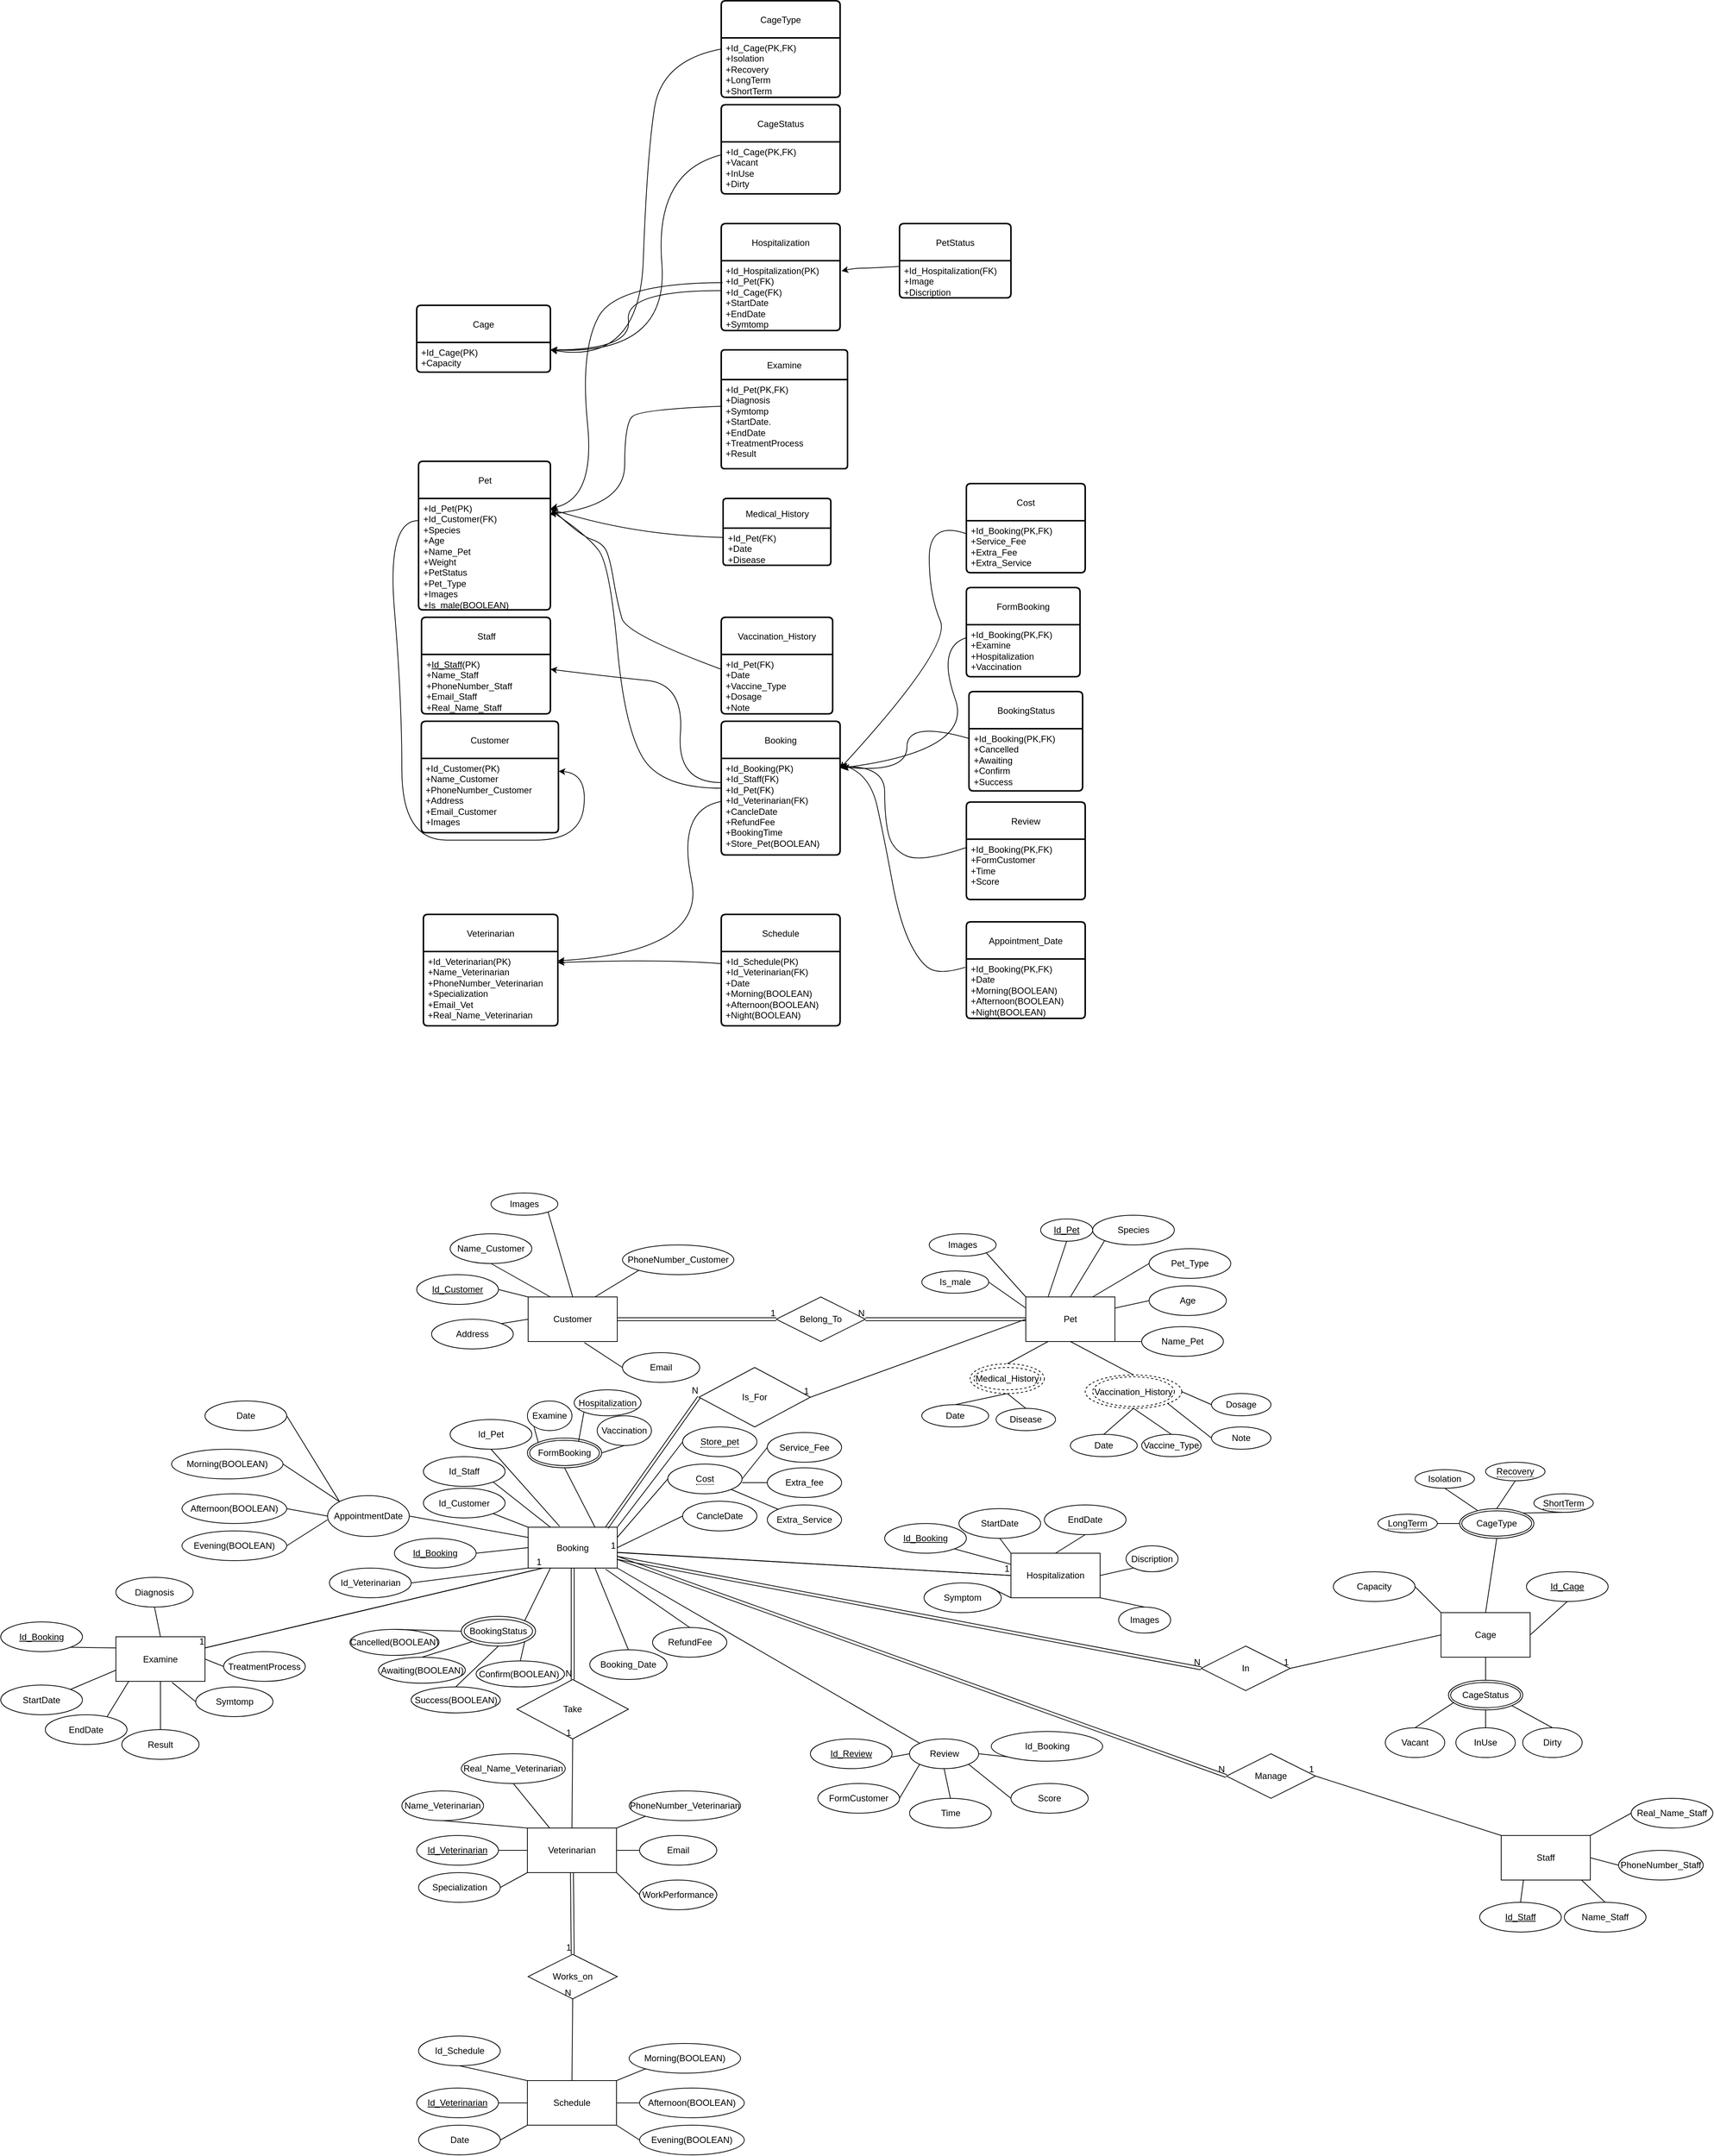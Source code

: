 <mxfile version="26.0.12">
  <diagram name="Trang-1" id="8K1XiuxhxCOyhfcTuzyn">
    <mxGraphModel dx="1886" dy="4167" grid="1" gridSize="10" guides="1" tooltips="1" connect="1" arrows="1" fold="1" page="1" pageScale="1" pageWidth="827" pageHeight="1169" math="0" shadow="0">
      <root>
        <mxCell id="0" />
        <mxCell id="1" parent="0" />
        <mxCell id="QY5TkbS7HgelhhC83756-2" value="Customer" style="rounded=0;whiteSpace=wrap;html=1;" parent="1" vertex="1">
          <mxGeometry x="-40" y="-1005" width="120" height="60" as="geometry" />
        </mxCell>
        <mxCell id="QY5TkbS7HgelhhC83756-3" value="&lt;u&gt;Id_Customer&lt;/u&gt;" style="ellipse;whiteSpace=wrap;html=1;" parent="1" vertex="1">
          <mxGeometry x="-190" y="-1035" width="110" height="40" as="geometry" />
        </mxCell>
        <mxCell id="QY5TkbS7HgelhhC83756-4" value="Address" style="ellipse;whiteSpace=wrap;html=1;" parent="1" vertex="1">
          <mxGeometry x="-170" y="-975" width="110" height="40" as="geometry" />
        </mxCell>
        <mxCell id="QY5TkbS7HgelhhC83756-5" value="Name_Customer" style="ellipse;whiteSpace=wrap;html=1;" parent="1" vertex="1">
          <mxGeometry x="-145" y="-1090" width="110" height="40" as="geometry" />
        </mxCell>
        <mxCell id="QY5TkbS7HgelhhC83756-6" value="PhoneNumber_Customer" style="ellipse;whiteSpace=wrap;html=1;" parent="1" vertex="1">
          <mxGeometry x="87" y="-1075" width="150" height="40" as="geometry" />
        </mxCell>
        <mxCell id="QY5TkbS7HgelhhC83756-7" value="Email" style="ellipse;whiteSpace=wrap;html=1;" parent="1" vertex="1">
          <mxGeometry x="87" y="-930" width="104" height="40" as="geometry" />
        </mxCell>
        <mxCell id="QY5TkbS7HgelhhC83756-9" value="" style="endArrow=none;html=1;rounded=0;entryX=0;entryY=1;entryDx=0;entryDy=0;exitX=0.75;exitY=0;exitDx=0;exitDy=0;" parent="1" source="QY5TkbS7HgelhhC83756-2" target="QY5TkbS7HgelhhC83756-6" edge="1">
          <mxGeometry width="50" height="50" relative="1" as="geometry">
            <mxPoint x="170" y="-755" as="sourcePoint" />
            <mxPoint x="220" y="-805" as="targetPoint" />
          </mxGeometry>
        </mxCell>
        <mxCell id="QY5TkbS7HgelhhC83756-10" value="" style="endArrow=none;html=1;rounded=0;exitX=0.5;exitY=1;exitDx=0;exitDy=0;entryX=0.25;entryY=0;entryDx=0;entryDy=0;" parent="1" source="QY5TkbS7HgelhhC83756-5" target="QY5TkbS7HgelhhC83756-2" edge="1">
          <mxGeometry width="50" height="50" relative="1" as="geometry">
            <mxPoint x="180" y="-745" as="sourcePoint" />
            <mxPoint x="230" y="-795" as="targetPoint" />
          </mxGeometry>
        </mxCell>
        <mxCell id="QY5TkbS7HgelhhC83756-11" value="" style="endArrow=none;html=1;rounded=0;entryX=0.631;entryY=1.024;entryDx=0;entryDy=0;exitX=0;exitY=0.5;exitDx=0;exitDy=0;entryPerimeter=0;" parent="1" source="QY5TkbS7HgelhhC83756-7" target="QY5TkbS7HgelhhC83756-2" edge="1">
          <mxGeometry width="50" height="50" relative="1" as="geometry">
            <mxPoint x="190" y="-735" as="sourcePoint" />
            <mxPoint x="240" y="-785" as="targetPoint" />
          </mxGeometry>
        </mxCell>
        <mxCell id="QY5TkbS7HgelhhC83756-12" value="" style="endArrow=none;html=1;rounded=0;exitX=1;exitY=0.5;exitDx=0;exitDy=0;entryX=0;entryY=0;entryDx=0;entryDy=0;" parent="1" source="QY5TkbS7HgelhhC83756-3" target="QY5TkbS7HgelhhC83756-2" edge="1">
          <mxGeometry width="50" height="50" relative="1" as="geometry">
            <mxPoint x="-5" y="-1025" as="sourcePoint" />
            <mxPoint x="30" y="-995" as="targetPoint" />
          </mxGeometry>
        </mxCell>
        <mxCell id="QY5TkbS7HgelhhC83756-13" value="" style="endArrow=none;html=1;rounded=0;exitX=1;exitY=0;exitDx=0;exitDy=0;entryX=0;entryY=0.5;entryDx=0;entryDy=0;" parent="1" source="QY5TkbS7HgelhhC83756-4" target="QY5TkbS7HgelhhC83756-2" edge="1">
          <mxGeometry width="50" height="50" relative="1" as="geometry">
            <mxPoint x="-70" y="-1005" as="sourcePoint" />
            <mxPoint x="-30" y="-995" as="targetPoint" />
          </mxGeometry>
        </mxCell>
        <mxCell id="QY5TkbS7HgelhhC83756-18" value="Pet" style="rounded=0;whiteSpace=wrap;html=1;" parent="1" vertex="1">
          <mxGeometry x="630" y="-1005" width="120" height="60" as="geometry" />
        </mxCell>
        <mxCell id="QY5TkbS7HgelhhC83756-19" value="&lt;u&gt;Id_Pet&lt;/u&gt;" style="ellipse;whiteSpace=wrap;html=1;" parent="1" vertex="1">
          <mxGeometry x="650" y="-1110" width="70" height="30" as="geometry" />
        </mxCell>
        <mxCell id="QY5TkbS7HgelhhC83756-22" value="Species" style="ellipse;whiteSpace=wrap;html=1;" parent="1" vertex="1">
          <mxGeometry x="720" y="-1115" width="110" height="40" as="geometry" />
        </mxCell>
        <mxCell id="QY5TkbS7HgelhhC83756-23" value="Age" style="ellipse;whiteSpace=wrap;html=1;" parent="1" vertex="1">
          <mxGeometry x="796" y="-1020" width="104" height="40" as="geometry" />
        </mxCell>
        <mxCell id="QY5TkbS7HgelhhC83756-25" value="" style="endArrow=none;html=1;rounded=0;entryX=0;entryY=1;entryDx=0;entryDy=0;exitX=0.5;exitY=0;exitDx=0;exitDy=0;" parent="1" source="QY5TkbS7HgelhhC83756-18" target="QY5TkbS7HgelhhC83756-22" edge="1">
          <mxGeometry width="50" height="50" relative="1" as="geometry">
            <mxPoint x="840" y="-745" as="sourcePoint" />
            <mxPoint x="890" y="-795" as="targetPoint" />
          </mxGeometry>
        </mxCell>
        <mxCell id="QY5TkbS7HgelhhC83756-27" value="" style="endArrow=none;html=1;rounded=0;entryX=1;entryY=0.25;entryDx=0;entryDy=0;exitX=0;exitY=0.5;exitDx=0;exitDy=0;" parent="1" source="QY5TkbS7HgelhhC83756-23" target="QY5TkbS7HgelhhC83756-18" edge="1">
          <mxGeometry width="50" height="50" relative="1" as="geometry">
            <mxPoint x="860" y="-725" as="sourcePoint" />
            <mxPoint x="910" y="-775" as="targetPoint" />
          </mxGeometry>
        </mxCell>
        <mxCell id="QY5TkbS7HgelhhC83756-28" value="" style="endArrow=none;html=1;rounded=0;exitX=0.5;exitY=1;exitDx=0;exitDy=0;entryX=0.25;entryY=0;entryDx=0;entryDy=0;" parent="1" source="QY5TkbS7HgelhhC83756-19" target="QY5TkbS7HgelhhC83756-18" edge="1">
          <mxGeometry width="50" height="50" relative="1" as="geometry">
            <mxPoint x="665" y="-1015" as="sourcePoint" />
            <mxPoint x="700" y="-985" as="targetPoint" />
          </mxGeometry>
        </mxCell>
        <mxCell id="QY5TkbS7HgelhhC83756-29" value="" style="endArrow=none;html=1;rounded=0;entryX=0;entryY=0.25;entryDx=0;entryDy=0;exitX=1;exitY=0.5;exitDx=0;exitDy=0;" parent="1" source="4-qAwHRjjEft5RPgjOS8-1" target="QY5TkbS7HgelhhC83756-18" edge="1">
          <mxGeometry width="50" height="50" relative="1" as="geometry">
            <mxPoint x="600" y="-1020.0" as="sourcePoint" />
            <mxPoint x="630" y="-965" as="targetPoint" />
          </mxGeometry>
        </mxCell>
        <mxCell id="QY5TkbS7HgelhhC83756-31" value="Name_Pet" style="ellipse;whiteSpace=wrap;html=1;" parent="1" vertex="1">
          <mxGeometry x="786" y="-965" width="110" height="40" as="geometry" />
        </mxCell>
        <mxCell id="QY5TkbS7HgelhhC83756-32" value="" style="endArrow=none;html=1;rounded=0;entryX=1;entryY=1;entryDx=0;entryDy=0;exitX=0;exitY=0.5;exitDx=0;exitDy=0;" parent="1" source="QY5TkbS7HgelhhC83756-31" target="QY5TkbS7HgelhhC83756-18" edge="1">
          <mxGeometry width="50" height="50" relative="1" as="geometry">
            <mxPoint x="880" y="-860" as="sourcePoint" />
            <mxPoint x="700" y="-760" as="targetPoint" />
          </mxGeometry>
        </mxCell>
        <mxCell id="QY5TkbS7HgelhhC83756-38" value="" style="endArrow=none;html=1;rounded=0;exitX=0.25;exitY=1;exitDx=0;exitDy=0;entryX=0.5;entryY=0;entryDx=0;entryDy=0;" parent="1" source="QY5TkbS7HgelhhC83756-18" target="W4AiUUPc4BGqPDX8HGqo-80" edge="1">
          <mxGeometry width="50" height="50" relative="1" as="geometry">
            <mxPoint x="654" y="-1046" as="sourcePoint" />
            <mxPoint x="605" y="-915" as="targetPoint" />
          </mxGeometry>
        </mxCell>
        <mxCell id="QY5TkbS7HgelhhC83756-39" value="" style="endArrow=none;html=1;rounded=0;exitX=0.5;exitY=1;exitDx=0;exitDy=0;entryX=0.5;entryY=0;entryDx=0;entryDy=0;" parent="1" source="QY5TkbS7HgelhhC83756-18" target="W4AiUUPc4BGqPDX8HGqo-82" edge="1">
          <mxGeometry width="50" height="50" relative="1" as="geometry">
            <mxPoint x="654" y="-1046" as="sourcePoint" />
            <mxPoint x="755" y="-890" as="targetPoint" />
          </mxGeometry>
        </mxCell>
        <mxCell id="QY5TkbS7HgelhhC83756-40" value="Disease" style="ellipse;whiteSpace=wrap;html=1;" parent="1" vertex="1">
          <mxGeometry x="590" y="-855" width="80" height="30" as="geometry" />
        </mxCell>
        <mxCell id="QY5TkbS7HgelhhC83756-41" value="Date" style="ellipse;whiteSpace=wrap;html=1;" parent="1" vertex="1">
          <mxGeometry x="490" y="-860" width="90" height="30" as="geometry" />
        </mxCell>
        <mxCell id="QY5TkbS7HgelhhC83756-42" value="Vaccine_Type" style="ellipse;whiteSpace=wrap;html=1;" parent="1" vertex="1">
          <mxGeometry x="786" y="-820" width="80" height="30" as="geometry" />
        </mxCell>
        <mxCell id="QY5TkbS7HgelhhC83756-43" value="Date" style="ellipse;whiteSpace=wrap;html=1;" parent="1" vertex="1">
          <mxGeometry x="690" y="-820" width="90" height="30" as="geometry" />
        </mxCell>
        <mxCell id="QY5TkbS7HgelhhC83756-45" value="" style="endArrow=none;html=1;rounded=0;exitX=0.5;exitY=1;exitDx=0;exitDy=0;entryX=0.5;entryY=0;entryDx=0;entryDy=0;" parent="1" source="W4AiUUPc4BGqPDX8HGqo-80" target="QY5TkbS7HgelhhC83756-41" edge="1">
          <mxGeometry width="50" height="50" relative="1" as="geometry">
            <mxPoint x="605" y="-875" as="sourcePoint" />
            <mxPoint x="600" y="-880" as="targetPoint" />
          </mxGeometry>
        </mxCell>
        <mxCell id="QY5TkbS7HgelhhC83756-46" value="" style="endArrow=none;html=1;rounded=0;exitX=0.5;exitY=1;exitDx=0;exitDy=0;entryX=0.5;entryY=0;entryDx=0;entryDy=0;" parent="1" source="W4AiUUPc4BGqPDX8HGqo-80" target="QY5TkbS7HgelhhC83756-40" edge="1">
          <mxGeometry width="50" height="50" relative="1" as="geometry">
            <mxPoint x="605" y="-875" as="sourcePoint" />
            <mxPoint x="575" y="-820" as="targetPoint" />
          </mxGeometry>
        </mxCell>
        <mxCell id="QY5TkbS7HgelhhC83756-47" value="" style="endArrow=none;html=1;rounded=0;exitX=0.5;exitY=1;exitDx=0;exitDy=0;entryX=0.5;entryY=0;entryDx=0;entryDy=0;" parent="1" source="W4AiUUPc4BGqPDX8HGqo-82" target="QY5TkbS7HgelhhC83756-42" edge="1">
          <mxGeometry width="50" height="50" relative="1" as="geometry">
            <mxPoint x="755" y="-850" as="sourcePoint" />
            <mxPoint x="650" y="-790" as="targetPoint" />
          </mxGeometry>
        </mxCell>
        <mxCell id="QY5TkbS7HgelhhC83756-48" value="" style="endArrow=none;html=1;rounded=0;exitX=0.5;exitY=1;exitDx=0;exitDy=0;entryX=0.5;entryY=0;entryDx=0;entryDy=0;" parent="1" source="W4AiUUPc4BGqPDX8HGqo-82" target="QY5TkbS7HgelhhC83756-43" edge="1">
          <mxGeometry width="50" height="50" relative="1" as="geometry">
            <mxPoint x="755" y="-850" as="sourcePoint" />
            <mxPoint x="800" y="-800" as="targetPoint" />
          </mxGeometry>
        </mxCell>
        <mxCell id="QY5TkbS7HgelhhC83756-49" value="Staff" style="rounded=0;whiteSpace=wrap;html=1;" parent="1" vertex="1">
          <mxGeometry x="1270" y="-280" width="120" height="60" as="geometry" />
        </mxCell>
        <mxCell id="QY5TkbS7HgelhhC83756-50" value="&lt;u&gt;Id_Staff&lt;/u&gt;" style="ellipse;whiteSpace=wrap;html=1;" parent="1" vertex="1">
          <mxGeometry x="1241" y="-190" width="110" height="40" as="geometry" />
        </mxCell>
        <mxCell id="QY5TkbS7HgelhhC83756-52" value="Name_Staff" style="ellipse;whiteSpace=wrap;html=1;" parent="1" vertex="1">
          <mxGeometry x="1355" y="-190" width="110" height="40" as="geometry" />
        </mxCell>
        <mxCell id="QY5TkbS7HgelhhC83756-53" value="PhoneNumber_Staff" style="ellipse;whiteSpace=wrap;html=1;" parent="1" vertex="1">
          <mxGeometry x="1428" y="-260" width="114" height="40" as="geometry" />
        </mxCell>
        <mxCell id="QY5TkbS7HgelhhC83756-56" value="" style="endArrow=none;html=1;rounded=0;entryX=0;entryY=0.5;entryDx=0;entryDy=0;exitX=1;exitY=0.5;exitDx=0;exitDy=0;" parent="1" source="QY5TkbS7HgelhhC83756-49" target="QY5TkbS7HgelhhC83756-53" edge="1">
          <mxGeometry width="50" height="50" relative="1" as="geometry">
            <mxPoint x="1346" y="-50" as="sourcePoint" />
            <mxPoint x="1396" y="-100" as="targetPoint" />
          </mxGeometry>
        </mxCell>
        <mxCell id="QY5TkbS7HgelhhC83756-57" value="" style="endArrow=none;html=1;rounded=0;exitX=0.5;exitY=0;exitDx=0;exitDy=0;entryX=0.902;entryY=1.002;entryDx=0;entryDy=0;entryPerimeter=0;" parent="1" source="QY5TkbS7HgelhhC83756-52" target="QY5TkbS7HgelhhC83756-49" edge="1">
          <mxGeometry width="50" height="50" relative="1" as="geometry">
            <mxPoint x="1356" y="-40" as="sourcePoint" />
            <mxPoint x="1406" y="-90" as="targetPoint" />
          </mxGeometry>
        </mxCell>
        <mxCell id="QY5TkbS7HgelhhC83756-59" value="" style="endArrow=none;html=1;rounded=0;exitX=0.5;exitY=0;exitDx=0;exitDy=0;entryX=0.25;entryY=1;entryDx=0;entryDy=0;" parent="1" source="QY5TkbS7HgelhhC83756-50" target="QY5TkbS7HgelhhC83756-49" edge="1">
          <mxGeometry width="50" height="50" relative="1" as="geometry">
            <mxPoint x="1171" y="-320" as="sourcePoint" />
            <mxPoint x="1206" y="-290" as="targetPoint" />
          </mxGeometry>
        </mxCell>
        <mxCell id="CYrbQzywCWd79HdZjNZl-1" value="Veterinarian" style="rounded=0;whiteSpace=wrap;html=1;" parent="1" vertex="1">
          <mxGeometry x="-41" y="-290" width="120" height="60" as="geometry" />
        </mxCell>
        <mxCell id="CYrbQzywCWd79HdZjNZl-2" value="&lt;u&gt;Id_Veterinarian&lt;/u&gt;" style="ellipse;whiteSpace=wrap;html=1;" parent="1" vertex="1">
          <mxGeometry x="-190" y="-280" width="110" height="40" as="geometry" />
        </mxCell>
        <mxCell id="CYrbQzywCWd79HdZjNZl-4" value="Name_Veterinarian" style="ellipse;whiteSpace=wrap;html=1;" parent="1" vertex="1">
          <mxGeometry x="-210" y="-340" width="110" height="40" as="geometry" />
        </mxCell>
        <mxCell id="CYrbQzywCWd79HdZjNZl-5" value="PhoneNumber_Veterinarian" style="ellipse;whiteSpace=wrap;html=1;" parent="1" vertex="1">
          <mxGeometry x="96" y="-340" width="150" height="40" as="geometry" />
        </mxCell>
        <mxCell id="CYrbQzywCWd79HdZjNZl-6" value="Email" style="ellipse;whiteSpace=wrap;html=1;" parent="1" vertex="1">
          <mxGeometry x="110" y="-280" width="104" height="40" as="geometry" />
        </mxCell>
        <mxCell id="CYrbQzywCWd79HdZjNZl-8" value="" style="endArrow=none;html=1;rounded=0;entryX=0;entryY=1;entryDx=0;entryDy=0;exitX=1;exitY=0;exitDx=0;exitDy=0;" parent="1" source="CYrbQzywCWd79HdZjNZl-1" target="CYrbQzywCWd79HdZjNZl-5" edge="1">
          <mxGeometry width="50" height="50" relative="1" as="geometry">
            <mxPoint x="166.5" y="-40" as="sourcePoint" />
            <mxPoint x="216.5" y="-90" as="targetPoint" />
          </mxGeometry>
        </mxCell>
        <mxCell id="CYrbQzywCWd79HdZjNZl-9" value="" style="endArrow=none;html=1;rounded=0;exitX=0.5;exitY=1;exitDx=0;exitDy=0;entryX=0;entryY=0;entryDx=0;entryDy=0;" parent="1" source="CYrbQzywCWd79HdZjNZl-4" target="CYrbQzywCWd79HdZjNZl-1" edge="1">
          <mxGeometry width="50" height="50" relative="1" as="geometry">
            <mxPoint x="176.5" y="-30" as="sourcePoint" />
            <mxPoint x="226.5" y="-80" as="targetPoint" />
          </mxGeometry>
        </mxCell>
        <mxCell id="CYrbQzywCWd79HdZjNZl-10" value="" style="endArrow=none;html=1;rounded=0;entryX=1;entryY=0.5;entryDx=0;entryDy=0;exitX=0;exitY=0.5;exitDx=0;exitDy=0;" parent="1" source="CYrbQzywCWd79HdZjNZl-6" target="CYrbQzywCWd79HdZjNZl-1" edge="1">
          <mxGeometry width="50" height="50" relative="1" as="geometry">
            <mxPoint x="186.5" y="-20" as="sourcePoint" />
            <mxPoint x="236.5" y="-70" as="targetPoint" />
          </mxGeometry>
        </mxCell>
        <mxCell id="CYrbQzywCWd79HdZjNZl-11" value="" style="endArrow=none;html=1;rounded=0;exitX=1;exitY=0.5;exitDx=0;exitDy=0;entryX=0;entryY=0.5;entryDx=0;entryDy=0;" parent="1" source="CYrbQzywCWd79HdZjNZl-2" target="CYrbQzywCWd79HdZjNZl-1" edge="1">
          <mxGeometry width="50" height="50" relative="1" as="geometry">
            <mxPoint x="-8.5" y="-310" as="sourcePoint" />
            <mxPoint x="26.5" y="-280" as="targetPoint" />
          </mxGeometry>
        </mxCell>
        <mxCell id="CYrbQzywCWd79HdZjNZl-12" value="" style="endArrow=none;html=1;rounded=0;exitX=1;exitY=0.5;exitDx=0;exitDy=0;entryX=0;entryY=1;entryDx=0;entryDy=0;" parent="1" source="CYrbQzywCWd79HdZjNZl-14" target="CYrbQzywCWd79HdZjNZl-1" edge="1">
          <mxGeometry width="50" height="50" relative="1" as="geometry">
            <mxPoint x="-79.746" y="-254.192" as="sourcePoint" />
            <mxPoint x="-33.5" y="-280" as="targetPoint" />
          </mxGeometry>
        </mxCell>
        <mxCell id="CYrbQzywCWd79HdZjNZl-14" value="Specialization" style="ellipse;whiteSpace=wrap;html=1;" parent="1" vertex="1">
          <mxGeometry x="-187.5" y="-230" width="110" height="40" as="geometry" />
        </mxCell>
        <mxCell id="CYrbQzywCWd79HdZjNZl-16" value="Booking" style="rounded=0;whiteSpace=wrap;html=1;" parent="1" vertex="1">
          <mxGeometry x="-40" y="-695" width="120" height="55" as="geometry" />
        </mxCell>
        <mxCell id="CYrbQzywCWd79HdZjNZl-17" value="&lt;u&gt;Id_Booking&lt;/u&gt;" style="ellipse;whiteSpace=wrap;html=1;" parent="1" vertex="1">
          <mxGeometry x="-220" y="-680" width="110" height="40" as="geometry" />
        </mxCell>
        <mxCell id="CYrbQzywCWd79HdZjNZl-18" value="Id_Veterinarian" style="ellipse;whiteSpace=wrap;html=1;" parent="1" vertex="1">
          <mxGeometry x="-307.5" y="-640" width="110" height="40" as="geometry" />
        </mxCell>
        <mxCell id="CYrbQzywCWd79HdZjNZl-19" value="Id_Customer" style="ellipse;whiteSpace=wrap;html=1;" parent="1" vertex="1">
          <mxGeometry x="-181" y="-747.5" width="110" height="40" as="geometry" />
        </mxCell>
        <mxCell id="CYrbQzywCWd79HdZjNZl-20" value="Id_Pet" style="ellipse;whiteSpace=wrap;html=1;" parent="1" vertex="1">
          <mxGeometry x="-145" y="-840" width="110" height="40" as="geometry" />
        </mxCell>
        <mxCell id="CYrbQzywCWd79HdZjNZl-23" value="" style="endArrow=none;html=1;rounded=0;entryX=0.5;entryY=1;entryDx=0;entryDy=0;exitX=0.353;exitY=-0.021;exitDx=0;exitDy=0;exitPerimeter=0;" parent="1" source="CYrbQzywCWd79HdZjNZl-16" target="CYrbQzywCWd79HdZjNZl-20" edge="1">
          <mxGeometry width="50" height="50" relative="1" as="geometry">
            <mxPoint x="170" y="-445" as="sourcePoint" />
            <mxPoint x="220" y="-495" as="targetPoint" />
          </mxGeometry>
        </mxCell>
        <mxCell id="CYrbQzywCWd79HdZjNZl-24" value="" style="endArrow=none;html=1;rounded=0;exitX=1;exitY=1;exitDx=0;exitDy=0;entryX=0;entryY=0;entryDx=0;entryDy=0;" parent="1" source="CYrbQzywCWd79HdZjNZl-19" target="CYrbQzywCWd79HdZjNZl-16" edge="1">
          <mxGeometry width="50" height="50" relative="1" as="geometry">
            <mxPoint x="180" y="-435" as="sourcePoint" />
            <mxPoint x="230" y="-485" as="targetPoint" />
          </mxGeometry>
        </mxCell>
        <mxCell id="CYrbQzywCWd79HdZjNZl-25" value="" style="endArrow=none;html=1;rounded=0;entryX=0.75;entryY=0;entryDx=0;entryDy=0;exitX=0.5;exitY=1;exitDx=0;exitDy=0;" parent="1" source="W4AiUUPc4BGqPDX8HGqo-118" target="CYrbQzywCWd79HdZjNZl-16" edge="1">
          <mxGeometry width="50" height="50" relative="1" as="geometry">
            <mxPoint x="70" y="-730" as="sourcePoint" />
            <mxPoint x="240" y="-475" as="targetPoint" />
          </mxGeometry>
        </mxCell>
        <mxCell id="CYrbQzywCWd79HdZjNZl-26" value="" style="endArrow=none;html=1;rounded=0;exitX=1;exitY=0.5;exitDx=0;exitDy=0;entryX=0;entryY=0.5;entryDx=0;entryDy=0;" parent="1" source="CYrbQzywCWd79HdZjNZl-17" target="CYrbQzywCWd79HdZjNZl-16" edge="1">
          <mxGeometry width="50" height="50" relative="1" as="geometry">
            <mxPoint x="-5" y="-715" as="sourcePoint" />
            <mxPoint x="-50" y="-662" as="targetPoint" />
          </mxGeometry>
        </mxCell>
        <mxCell id="CYrbQzywCWd79HdZjNZl-27" value="" style="endArrow=none;html=1;rounded=0;exitX=1;exitY=0.5;exitDx=0;exitDy=0;entryX=0;entryY=1;entryDx=0;entryDy=0;" parent="1" source="CYrbQzywCWd79HdZjNZl-18" target="CYrbQzywCWd79HdZjNZl-16" edge="1">
          <mxGeometry width="50" height="50" relative="1" as="geometry">
            <mxPoint x="-70" y="-695" as="sourcePoint" />
            <mxPoint x="-30" y="-685" as="targetPoint" />
          </mxGeometry>
        </mxCell>
        <mxCell id="CYrbQzywCWd79HdZjNZl-28" value="" style="endArrow=none;html=1;rounded=0;entryX=0.25;entryY=1;entryDx=0;entryDy=0;exitX=1;exitY=0;exitDx=0;exitDy=0;" parent="1" source="CYrbQzywCWd79HdZjNZl-31" target="CYrbQzywCWd79HdZjNZl-16" edge="1">
          <mxGeometry width="50" height="50" relative="1" as="geometry">
            <mxPoint x="-27.84" y="-602.52" as="sourcePoint" />
            <mxPoint x="-30" y="-625" as="targetPoint" />
          </mxGeometry>
        </mxCell>
        <mxCell id="CYrbQzywCWd79HdZjNZl-31" value="BookingStatus" style="ellipse;shape=doubleEllipse;whiteSpace=wrap;html=1;" parent="1" vertex="1">
          <mxGeometry x="-130" y="-575" width="100" height="40" as="geometry" />
        </mxCell>
        <mxCell id="CYrbQzywCWd79HdZjNZl-33" value="Cancelled(BOOLEAN)" style="ellipse;whiteSpace=wrap;html=1;" parent="1" vertex="1">
          <mxGeometry x="-280" y="-557.5" width="120" height="35" as="geometry" />
        </mxCell>
        <mxCell id="CYrbQzywCWd79HdZjNZl-34" value="Awaiting(BOOLEAN)" style="ellipse;whiteSpace=wrap;html=1;" parent="1" vertex="1">
          <mxGeometry x="-241.5" y="-520" width="117" height="35" as="geometry" />
        </mxCell>
        <mxCell id="CYrbQzywCWd79HdZjNZl-36" value="" style="endArrow=none;html=1;rounded=0;exitX=0.5;exitY=0;exitDx=0;exitDy=0;entryX=0;entryY=0.5;entryDx=0;entryDy=0;" parent="1" source="CYrbQzywCWd79HdZjNZl-33" target="CYrbQzywCWd79HdZjNZl-31" edge="1">
          <mxGeometry width="50" height="50" relative="1" as="geometry">
            <mxPoint x="50" y="-655" as="sourcePoint" />
            <mxPoint x="100" y="-705" as="targetPoint" />
          </mxGeometry>
        </mxCell>
        <mxCell id="CYrbQzywCWd79HdZjNZl-37" value="" style="endArrow=none;html=1;rounded=0;exitX=0.5;exitY=0;exitDx=0;exitDy=0;entryX=0;entryY=1;entryDx=0;entryDy=0;" parent="1" source="CYrbQzywCWd79HdZjNZl-34" target="CYrbQzywCWd79HdZjNZl-31" edge="1">
          <mxGeometry width="50" height="50" relative="1" as="geometry">
            <mxPoint x="-155" y="-535" as="sourcePoint" />
            <mxPoint x="-81" y="-555" as="targetPoint" />
          </mxGeometry>
        </mxCell>
        <mxCell id="rCRyRs_JGvl4wqe72HWA-4" value="" style="endArrow=none;html=1;rounded=0;exitX=1;exitY=0.5;exitDx=0;exitDy=0;entryX=0;entryY=0.5;entryDx=0;entryDy=0;" parent="1" source="CYrbQzywCWd79HdZjNZl-16" target="a1iI6d-ZSCeefE0YbWdk-7" edge="1">
          <mxGeometry width="50" height="50" relative="1" as="geometry">
            <mxPoint x="80" y="-535" as="sourcePoint" />
            <mxPoint x="176" y="-645" as="targetPoint" />
          </mxGeometry>
        </mxCell>
        <mxCell id="rCRyRs_JGvl4wqe72HWA-11" value="" style="endArrow=none;html=1;rounded=0;exitX=0.869;exitY=1.027;exitDx=0;exitDy=0;entryX=0.5;entryY=0;entryDx=0;entryDy=0;exitPerimeter=0;" parent="1" source="CYrbQzywCWd79HdZjNZl-16" target="a1iI6d-ZSCeefE0YbWdk-6" edge="1">
          <mxGeometry width="50" height="50" relative="1" as="geometry">
            <mxPoint x="100" y="-925" as="sourcePoint" />
            <mxPoint x="146" y="-575" as="targetPoint" />
          </mxGeometry>
        </mxCell>
        <mxCell id="rCRyRs_JGvl4wqe72HWA-12" value="Cage" style="rounded=0;whiteSpace=wrap;html=1;" parent="1" vertex="1">
          <mxGeometry x="1189" y="-580" width="120" height="60" as="geometry" />
        </mxCell>
        <mxCell id="rCRyRs_JGvl4wqe72HWA-13" value="&lt;u&gt;Id_Cage&lt;/u&gt;" style="ellipse;whiteSpace=wrap;html=1;" parent="1" vertex="1">
          <mxGeometry x="1304" y="-635" width="110" height="40" as="geometry" />
        </mxCell>
        <mxCell id="rCRyRs_JGvl4wqe72HWA-22" value="" style="endArrow=none;html=1;rounded=0;entryX=1;entryY=0.5;entryDx=0;entryDy=0;exitX=0.5;exitY=1;exitDx=0;exitDy=0;" parent="1" source="rCRyRs_JGvl4wqe72HWA-13" target="rCRyRs_JGvl4wqe72HWA-12" edge="1">
          <mxGeometry width="50" height="50" relative="1" as="geometry">
            <mxPoint x="1349" y="-575" as="sourcePoint" />
            <mxPoint x="1219" y="-560" as="targetPoint" />
          </mxGeometry>
        </mxCell>
        <mxCell id="rCRyRs_JGvl4wqe72HWA-23" value="" style="endArrow=none;html=1;rounded=0;exitX=0.5;exitY=0;exitDx=0;exitDy=0;entryX=0.5;entryY=1;entryDx=0;entryDy=0;" parent="1" source="W4AiUUPc4BGqPDX8HGqo-46" target="rCRyRs_JGvl4wqe72HWA-12" edge="1">
          <mxGeometry width="50" height="50" relative="1" as="geometry">
            <mxPoint x="1249" y="-500" as="sourcePoint" />
            <mxPoint x="1159" y="-560" as="targetPoint" />
          </mxGeometry>
        </mxCell>
        <mxCell id="rCRyRs_JGvl4wqe72HWA-24" value="" style="endArrow=none;html=1;rounded=0;entryX=0.5;entryY=0;entryDx=0;entryDy=0;exitX=0.5;exitY=1;exitDx=0;exitDy=0;" parent="1" source="W4AiUUPc4BGqPDX8HGqo-56" target="rCRyRs_JGvl4wqe72HWA-12" edge="1">
          <mxGeometry width="50" height="50" relative="1" as="geometry">
            <mxPoint x="1104" y="-630" as="sourcePoint" />
            <mxPoint x="1159" y="-500" as="targetPoint" />
          </mxGeometry>
        </mxCell>
        <mxCell id="rCRyRs_JGvl4wqe72HWA-25" value="Hospitalization" style="rounded=0;whiteSpace=wrap;html=1;" parent="1" vertex="1">
          <mxGeometry x="610" y="-660" width="120" height="60" as="geometry" />
        </mxCell>
        <mxCell id="rCRyRs_JGvl4wqe72HWA-27" value="StartDate" style="ellipse;whiteSpace=wrap;html=1;" parent="1" vertex="1">
          <mxGeometry x="-750" y="-482.5" width="110" height="40" as="geometry" />
        </mxCell>
        <mxCell id="rCRyRs_JGvl4wqe72HWA-31" value="EndDate" style="ellipse;whiteSpace=wrap;html=1;" parent="1" vertex="1">
          <mxGeometry x="-690" y="-442.5" width="110" height="40" as="geometry" />
        </mxCell>
        <mxCell id="rCRyRs_JGvl4wqe72HWA-36" value="" style="endArrow=none;html=1;rounded=0;exitX=1;exitY=0;exitDx=0;exitDy=0;entryX=0;entryY=0.75;entryDx=0;entryDy=0;" parent="1" source="rCRyRs_JGvl4wqe72HWA-27" target="rCRyRs_JGvl4wqe72HWA-113" edge="1">
          <mxGeometry width="50" height="50" relative="1" as="geometry">
            <mxPoint x="-650" y="-527.5" as="sourcePoint" />
            <mxPoint x="-620.0" y="-482.5" as="targetPoint" />
          </mxGeometry>
        </mxCell>
        <mxCell id="rCRyRs_JGvl4wqe72HWA-37" value="" style="endArrow=none;html=1;rounded=0;entryX=0.151;entryY=0.977;entryDx=0;entryDy=0;exitX=0.756;exitY=0.062;exitDx=0;exitDy=0;exitPerimeter=0;entryPerimeter=0;" parent="1" source="rCRyRs_JGvl4wqe72HWA-31" target="rCRyRs_JGvl4wqe72HWA-113" edge="1">
          <mxGeometry width="50" height="50" relative="1" as="geometry">
            <mxPoint x="-610" y="-440.5" as="sourcePoint" />
            <mxPoint x="-590.0" y="-467.5" as="targetPoint" />
          </mxGeometry>
        </mxCell>
        <mxCell id="rCRyRs_JGvl4wqe72HWA-42" value="&lt;u&gt;Id_Review&lt;/u&gt;" style="ellipse;whiteSpace=wrap;html=1;" parent="1" vertex="1">
          <mxGeometry x="340" y="-410" width="110" height="40" as="geometry" />
        </mxCell>
        <mxCell id="rCRyRs_JGvl4wqe72HWA-45" value="Id_Booking" style="ellipse;whiteSpace=wrap;html=1;" parent="1" vertex="1">
          <mxGeometry x="583.5" y="-420" width="150" height="40" as="geometry" />
        </mxCell>
        <mxCell id="rCRyRs_JGvl4wqe72HWA-46" value="Score" style="ellipse;whiteSpace=wrap;html=1;" parent="1" vertex="1">
          <mxGeometry x="610" y="-350" width="104" height="40" as="geometry" />
        </mxCell>
        <mxCell id="rCRyRs_JGvl4wqe72HWA-48" value="" style="endArrow=none;html=1;rounded=0;entryX=0;entryY=1;entryDx=0;entryDy=0;exitX=1;exitY=0.5;exitDx=0;exitDy=0;" parent="1" source="9edysglk98ZAN5b4ooC0-3" target="rCRyRs_JGvl4wqe72HWA-45" edge="1">
          <mxGeometry width="50" height="50" relative="1" as="geometry">
            <mxPoint x="570" y="-280" as="sourcePoint" />
            <mxPoint x="770" y="-80" as="targetPoint" />
          </mxGeometry>
        </mxCell>
        <mxCell id="rCRyRs_JGvl4wqe72HWA-50" value="" style="endArrow=none;html=1;rounded=0;entryX=1;entryY=1;entryDx=0;entryDy=0;exitX=0;exitY=0.5;exitDx=0;exitDy=0;" parent="1" source="rCRyRs_JGvl4wqe72HWA-46" target="9edysglk98ZAN5b4ooC0-3" edge="1">
          <mxGeometry width="50" height="50" relative="1" as="geometry">
            <mxPoint x="740" y="-10" as="sourcePoint" />
            <mxPoint x="630" y="-220" as="targetPoint" />
          </mxGeometry>
        </mxCell>
        <mxCell id="rCRyRs_JGvl4wqe72HWA-51" value="" style="endArrow=none;html=1;rounded=0;exitX=0.982;exitY=0.616;exitDx=0;exitDy=0;exitPerimeter=0;entryX=0;entryY=0.5;entryDx=0;entryDy=0;" parent="1" source="rCRyRs_JGvl4wqe72HWA-42" target="9edysglk98ZAN5b4ooC0-3" edge="1">
          <mxGeometry width="50" height="50" relative="1" as="geometry">
            <mxPoint x="470" y="-290" as="sourcePoint" />
            <mxPoint x="350" y="-390" as="targetPoint" />
          </mxGeometry>
        </mxCell>
        <mxCell id="rCRyRs_JGvl4wqe72HWA-76" value="Is_For" style="rhombus;whiteSpace=wrap;html=1;" parent="1" vertex="1">
          <mxGeometry x="190" y="-910" width="150" height="80" as="geometry" />
        </mxCell>
        <mxCell id="rCRyRs_JGvl4wqe72HWA-81" value="" style="endArrow=none;html=1;rounded=0;entryX=1;entryY=0.5;entryDx=0;entryDy=0;exitX=0;exitY=0.5;exitDx=0;exitDy=0;" parent="1" source="QY5TkbS7HgelhhC83756-18" target="rCRyRs_JGvl4wqe72HWA-76" edge="1">
          <mxGeometry relative="1" as="geometry">
            <mxPoint x="270" y="-670" as="sourcePoint" />
            <mxPoint x="430" y="-670" as="targetPoint" />
          </mxGeometry>
        </mxCell>
        <mxCell id="rCRyRs_JGvl4wqe72HWA-82" value="1" style="resizable=0;html=1;whiteSpace=wrap;align=right;verticalAlign=bottom;" parent="rCRyRs_JGvl4wqe72HWA-81" connectable="0" vertex="1">
          <mxGeometry x="1" relative="1" as="geometry" />
        </mxCell>
        <mxCell id="rCRyRs_JGvl4wqe72HWA-83" value="Take" style="rhombus;whiteSpace=wrap;html=1;" parent="1" vertex="1">
          <mxGeometry x="-55" y="-490" width="150" height="80" as="geometry" />
        </mxCell>
        <mxCell id="rCRyRs_JGvl4wqe72HWA-88" value="" style="endArrow=none;html=1;rounded=0;exitX=0.5;exitY=0;exitDx=0;exitDy=0;entryX=0.5;entryY=1;entryDx=0;entryDy=0;" parent="1" source="CYrbQzywCWd79HdZjNZl-1" target="rCRyRs_JGvl4wqe72HWA-83" edge="1">
          <mxGeometry relative="1" as="geometry">
            <mxPoint x="120" y="-570" as="sourcePoint" />
            <mxPoint x="280" y="-570" as="targetPoint" />
          </mxGeometry>
        </mxCell>
        <mxCell id="rCRyRs_JGvl4wqe72HWA-89" value="1" style="resizable=0;html=1;whiteSpace=wrap;align=right;verticalAlign=bottom;" parent="rCRyRs_JGvl4wqe72HWA-88" connectable="0" vertex="1">
          <mxGeometry x="1" relative="1" as="geometry" />
        </mxCell>
        <mxCell id="rCRyRs_JGvl4wqe72HWA-91" value="" style="shape=link;html=1;rounded=0;exitX=0.883;exitY=0.011;exitDx=0;exitDy=0;entryX=0;entryY=0.5;entryDx=0;entryDy=0;exitPerimeter=0;" parent="1" source="CYrbQzywCWd79HdZjNZl-16" target="rCRyRs_JGvl4wqe72HWA-76" edge="1">
          <mxGeometry relative="1" as="geometry">
            <mxPoint x="220" y="-680" as="sourcePoint" />
            <mxPoint x="280" y="-780" as="targetPoint" />
          </mxGeometry>
        </mxCell>
        <mxCell id="rCRyRs_JGvl4wqe72HWA-92" value="N" style="resizable=0;html=1;whiteSpace=wrap;align=right;verticalAlign=bottom;" parent="rCRyRs_JGvl4wqe72HWA-91" connectable="0" vertex="1">
          <mxGeometry x="1" relative="1" as="geometry" />
        </mxCell>
        <mxCell id="rCRyRs_JGvl4wqe72HWA-93" value="" style="shape=link;html=1;rounded=0;exitX=0.5;exitY=1;exitDx=0;exitDy=0;entryX=0.5;entryY=0;entryDx=0;entryDy=0;" parent="1" source="CYrbQzywCWd79HdZjNZl-16" target="rCRyRs_JGvl4wqe72HWA-83" edge="1">
          <mxGeometry relative="1" as="geometry">
            <mxPoint x="220" y="-680" as="sourcePoint" />
            <mxPoint x="380" y="-680" as="targetPoint" />
          </mxGeometry>
        </mxCell>
        <mxCell id="rCRyRs_JGvl4wqe72HWA-94" value="N" style="resizable=0;html=1;whiteSpace=wrap;align=right;verticalAlign=bottom;" parent="rCRyRs_JGvl4wqe72HWA-93" connectable="0" vertex="1">
          <mxGeometry x="1" relative="1" as="geometry" />
        </mxCell>
        <mxCell id="rCRyRs_JGvl4wqe72HWA-113" value="Examine" style="rounded=0;whiteSpace=wrap;html=1;" parent="1" vertex="1">
          <mxGeometry x="-595" y="-547.5" width="120" height="60" as="geometry" />
        </mxCell>
        <mxCell id="rCRyRs_JGvl4wqe72HWA-118" value="Symtomp" style="ellipse;whiteSpace=wrap;html=1;" parent="1" vertex="1">
          <mxGeometry x="-487.5" y="-480" width="104" height="40" as="geometry" />
        </mxCell>
        <mxCell id="rCRyRs_JGvl4wqe72HWA-122" value="" style="endArrow=none;html=1;rounded=0;entryX=0.631;entryY=1.024;entryDx=0;entryDy=0;exitX=0;exitY=0.5;exitDx=0;exitDy=0;entryPerimeter=0;" parent="1" source="rCRyRs_JGvl4wqe72HWA-118" target="rCRyRs_JGvl4wqe72HWA-113" edge="1">
          <mxGeometry width="50" height="50" relative="1" as="geometry">
            <mxPoint x="-375" y="-252.5" as="sourcePoint" />
            <mxPoint x="-325" y="-302.5" as="targetPoint" />
          </mxGeometry>
        </mxCell>
        <mxCell id="rCRyRs_JGvl4wqe72HWA-127" value="Diagnosis" style="ellipse;whiteSpace=wrap;html=1;" parent="1" vertex="1">
          <mxGeometry x="-595" y="-627.5" width="104" height="40" as="geometry" />
        </mxCell>
        <mxCell id="rCRyRs_JGvl4wqe72HWA-128" value="" style="endArrow=none;html=1;rounded=0;exitX=0.5;exitY=0;exitDx=0;exitDy=0;entryX=0.5;entryY=1;entryDx=0;entryDy=0;" parent="1" source="rCRyRs_JGvl4wqe72HWA-113" target="rCRyRs_JGvl4wqe72HWA-127" edge="1">
          <mxGeometry width="50" height="50" relative="1" as="geometry">
            <mxPoint x="-535" y="-512.5" as="sourcePoint" />
            <mxPoint x="-493" y="-548.5" as="targetPoint" />
          </mxGeometry>
        </mxCell>
        <mxCell id="rCRyRs_JGvl4wqe72HWA-129" value="Result" style="ellipse;whiteSpace=wrap;html=1;" parent="1" vertex="1">
          <mxGeometry x="-587" y="-422.5" width="104" height="40" as="geometry" />
        </mxCell>
        <mxCell id="rCRyRs_JGvl4wqe72HWA-131" value="" style="endArrow=none;html=1;rounded=0;entryX=0.5;entryY=1;entryDx=0;entryDy=0;exitX=0.5;exitY=0;exitDx=0;exitDy=0;" parent="1" source="rCRyRs_JGvl4wqe72HWA-129" target="rCRyRs_JGvl4wqe72HWA-113" edge="1">
          <mxGeometry width="50" height="50" relative="1" as="geometry">
            <mxPoint x="-455" y="-407.5" as="sourcePoint" />
            <mxPoint x="-519" y="-451.5" as="targetPoint" />
          </mxGeometry>
        </mxCell>
        <mxCell id="rCRyRs_JGvl4wqe72HWA-148" value="Booking_Date" style="ellipse;whiteSpace=wrap;html=1;" parent="1" vertex="1">
          <mxGeometry x="43" y="-530" width="104" height="40" as="geometry" />
        </mxCell>
        <mxCell id="rCRyRs_JGvl4wqe72HWA-150" value="" style="endArrow=none;html=1;rounded=0;exitX=0.75;exitY=1;exitDx=0;exitDy=0;entryX=0.5;entryY=0;entryDx=0;entryDy=0;" parent="1" source="CYrbQzywCWd79HdZjNZl-16" target="rCRyRs_JGvl4wqe72HWA-148" edge="1">
          <mxGeometry width="50" height="50" relative="1" as="geometry">
            <mxPoint x="30" y="-625" as="sourcePoint" />
            <mxPoint x="58" y="-524" as="targetPoint" />
          </mxGeometry>
        </mxCell>
        <mxCell id="rCRyRs_JGvl4wqe72HWA-158" value="Time" style="ellipse;whiteSpace=wrap;html=1;" parent="1" vertex="1">
          <mxGeometry x="473.5" y="-330" width="110" height="40" as="geometry" />
        </mxCell>
        <mxCell id="rCRyRs_JGvl4wqe72HWA-159" value="" style="endArrow=none;html=1;rounded=0;exitX=0.5;exitY=0;exitDx=0;exitDy=0;entryX=0.5;entryY=1;entryDx=0;entryDy=0;" parent="1" source="rCRyRs_JGvl4wqe72HWA-158" target="9edysglk98ZAN5b4ooC0-3" edge="1">
          <mxGeometry relative="1" as="geometry">
            <mxPoint x="625" y="-50" as="sourcePoint" />
            <mxPoint x="540" y="-220" as="targetPoint" />
          </mxGeometry>
        </mxCell>
        <mxCell id="v_iVz3Cyv8esipc46K-R-3" value="Id_Staff" style="ellipse;whiteSpace=wrap;html=1;" parent="1" vertex="1">
          <mxGeometry x="-181" y="-790" width="110" height="40" as="geometry" />
        </mxCell>
        <mxCell id="v_iVz3Cyv8esipc46K-R-4" value="" style="endArrow=none;html=1;rounded=0;entryX=0.25;entryY=0;entryDx=0;entryDy=0;exitX=1;exitY=1;exitDx=0;exitDy=0;" parent="1" source="v_iVz3Cyv8esipc46K-R-3" target="CYrbQzywCWd79HdZjNZl-16" edge="1">
          <mxGeometry relative="1" as="geometry">
            <mxPoint x="-90" y="-620" as="sourcePoint" />
            <mxPoint x="70" y="-620" as="targetPoint" />
          </mxGeometry>
        </mxCell>
        <mxCell id="v_iVz3Cyv8esipc46K-R-17" value="Manage" style="shape=rhombus;perimeter=rhombusPerimeter;whiteSpace=wrap;html=1;align=center;" parent="1" vertex="1">
          <mxGeometry x="900" y="-390" width="120" height="60" as="geometry" />
        </mxCell>
        <mxCell id="v_iVz3Cyv8esipc46K-R-22" value="" style="shape=link;html=1;rounded=0;exitX=1;exitY=0.75;exitDx=0;exitDy=0;entryX=0;entryY=0.5;entryDx=0;entryDy=0;" parent="1" source="CYrbQzywCWd79HdZjNZl-16" target="v_iVz3Cyv8esipc46K-R-17" edge="1">
          <mxGeometry relative="1" as="geometry">
            <mxPoint x="460" y="-630" as="sourcePoint" />
            <mxPoint x="620" y="-630" as="targetPoint" />
          </mxGeometry>
        </mxCell>
        <mxCell id="v_iVz3Cyv8esipc46K-R-23" value="N" style="resizable=0;html=1;whiteSpace=wrap;align=right;verticalAlign=bottom;" parent="v_iVz3Cyv8esipc46K-R-22" connectable="0" vertex="1">
          <mxGeometry x="1" relative="1" as="geometry" />
        </mxCell>
        <mxCell id="v_iVz3Cyv8esipc46K-R-24" value="" style="endArrow=none;html=1;rounded=0;entryX=1;entryY=0.5;entryDx=0;entryDy=0;exitX=0;exitY=0;exitDx=0;exitDy=0;" parent="1" source="QY5TkbS7HgelhhC83756-49" target="v_iVz3Cyv8esipc46K-R-17" edge="1">
          <mxGeometry relative="1" as="geometry">
            <mxPoint x="1010" y="-320" as="sourcePoint" />
            <mxPoint x="1170" y="-320" as="targetPoint" />
          </mxGeometry>
        </mxCell>
        <mxCell id="v_iVz3Cyv8esipc46K-R-25" value="1" style="resizable=0;html=1;whiteSpace=wrap;align=right;verticalAlign=bottom;" parent="v_iVz3Cyv8esipc46K-R-24" connectable="0" vertex="1">
          <mxGeometry x="1" relative="1" as="geometry" />
        </mxCell>
        <mxCell id="1be_aLhPk4HLiYhLGz5r-28" value="&lt;span style=&quot;font-size: 12px;&quot;&gt;Customer&lt;/span&gt;" style="swimlane;childLayout=stackLayout;horizontal=1;startSize=50;horizontalStack=0;rounded=1;fontSize=14;fontStyle=0;strokeWidth=2;resizeParent=0;resizeLast=1;shadow=0;dashed=0;align=center;arcSize=4;whiteSpace=wrap;html=1;" parent="1" vertex="1">
          <mxGeometry x="-183.81" y="-1780" width="184.62" height="150" as="geometry" />
        </mxCell>
        <mxCell id="1be_aLhPk4HLiYhLGz5r-29" value="+&lt;span style=&quot;text-align: center; text-wrap-mode: wrap;&quot;&gt;Id_Customer(PK)&lt;/span&gt;&lt;br&gt;+&lt;span style=&quot;text-align: center; text-wrap-mode: wrap;&quot;&gt;Name_Customer&lt;/span&gt;&lt;br&gt;+&lt;span style=&quot;text-align: center; text-wrap-mode: wrap;&quot;&gt;PhoneNumber_Customer&lt;/span&gt;&lt;div&gt;+&lt;span style=&quot;text-align: center; text-wrap-mode: wrap; background-color: initial;&quot;&gt;Address&lt;/span&gt;&lt;/div&gt;&lt;div&gt;&lt;span style=&quot;background-color: transparent; color: light-dark(rgb(0, 0, 0), rgb(255, 255, 255));&quot;&gt;+&lt;/span&gt;&lt;span style=&quot;background-color: initial; color: light-dark(rgb(0, 0, 0), rgb(255, 255, 255)); text-wrap-mode: wrap; text-align: center;&quot;&gt;Email_Customer&lt;/span&gt;&lt;/div&gt;&lt;div style=&quot;&quot;&gt;&lt;span style=&quot;text-wrap-mode: wrap;&quot;&gt;+Images&lt;/span&gt;&lt;/div&gt;" style="align=left;strokeColor=none;fillColor=none;spacingLeft=4;fontSize=12;verticalAlign=top;resizable=0;rotatable=0;part=1;html=1;" parent="1be_aLhPk4HLiYhLGz5r-28" vertex="1">
          <mxGeometry y="50" width="184.62" height="100" as="geometry" />
        </mxCell>
        <mxCell id="1be_aLhPk4HLiYhLGz5r-31" value="&lt;span style=&quot;font-size: 12px;&quot;&gt;Pet&lt;/span&gt;" style="swimlane;childLayout=stackLayout;horizontal=1;startSize=50;horizontalStack=0;rounded=1;fontSize=14;fontStyle=0;strokeWidth=2;resizeParent=0;resizeLast=1;shadow=0;dashed=0;align=center;arcSize=4;whiteSpace=wrap;html=1;" parent="1" vertex="1">
          <mxGeometry x="-187.5" y="-2130" width="177.5" height="200" as="geometry" />
        </mxCell>
        <mxCell id="1be_aLhPk4HLiYhLGz5r-32" value="+&lt;span style=&quot;text-align: center; text-wrap-mode: wrap;&quot;&gt;Id_Pet&lt;/span&gt;&lt;span style=&quot;text-align: center; text-wrap-mode: wrap;&quot;&gt;(PK)&lt;/span&gt;&lt;div&gt;&lt;span style=&quot;background-color: transparent; color: light-dark(rgb(0, 0, 0), rgb(255, 255, 255));&quot;&gt;+&lt;/span&gt;&lt;span style=&quot;text-align: center; background-color: transparent; color: light-dark(rgb(0, 0, 0), rgb(255, 255, 255)); text-wrap-mode: wrap;&quot;&gt;Id_Customer(FK)&lt;/span&gt;&lt;div&gt;&lt;div&gt;&lt;span style=&quot;text-align: center; text-wrap-mode: wrap;&quot;&gt;+Species&lt;/span&gt;&lt;/div&gt;&lt;div&gt;+&lt;span style=&quot;text-align: center; text-wrap-mode: wrap; background-color: initial;&quot;&gt;Age&lt;/span&gt;&lt;/div&gt;&lt;div&gt;+&lt;span style=&quot;text-align: center; text-wrap-mode: wrap; background-color: initial;&quot;&gt;Name_Pet&lt;/span&gt;&lt;/div&gt;&lt;div&gt;+&lt;span style=&quot;text-align: center; text-wrap-mode: wrap; background-color: initial;&quot;&gt;Weight&lt;/span&gt;&lt;/div&gt;&lt;div&gt;&lt;span style=&quot;text-align: center; text-wrap-mode: wrap; background-color: initial;&quot;&gt;+PetStatus&lt;/span&gt;&lt;/div&gt;&lt;div&gt;&lt;span style=&quot;text-align: center; text-wrap-mode: wrap; background-color: initial;&quot;&gt;+Pet_Type&lt;/span&gt;&lt;/div&gt;&lt;div&gt;&lt;span style=&quot;text-align: center; text-wrap-mode: wrap; background-color: initial;&quot;&gt;+Images&lt;br&gt;+Is_male(BOOLEAN)&lt;/span&gt;&lt;/div&gt;&lt;/div&gt;&lt;/div&gt;" style="align=left;strokeColor=none;fillColor=none;spacingLeft=4;fontSize=12;verticalAlign=top;resizable=0;rotatable=0;part=1;html=1;" parent="1be_aLhPk4HLiYhLGz5r-31" vertex="1">
          <mxGeometry y="50" width="177.5" height="150" as="geometry" />
        </mxCell>
        <mxCell id="Y8BSH66OHiQB6JGQ52Ao-3" value="&lt;span style=&quot;font-size: 12px;&quot;&gt;Medical_History&lt;/span&gt;" style="swimlane;childLayout=stackLayout;horizontal=1;startSize=40;horizontalStack=0;rounded=1;fontSize=14;fontStyle=0;strokeWidth=2;resizeParent=0;resizeLast=1;shadow=0;dashed=0;align=center;arcSize=4;whiteSpace=wrap;html=1;" parent="1" vertex="1">
          <mxGeometry x="222.5" y="-2080" width="145" height="90" as="geometry" />
        </mxCell>
        <mxCell id="Y8BSH66OHiQB6JGQ52Ao-4" value="+&lt;span style=&quot;text-wrap-mode: wrap; text-align: center;&quot;&gt;Id_Pet&lt;/span&gt;&lt;span style=&quot;text-wrap-mode: wrap; text-align: center;&quot;&gt;(FK)&lt;/span&gt;&lt;br&gt;+&lt;span style=&quot;text-align: center; text-wrap-mode: wrap;&quot;&gt;Date&lt;/span&gt;&lt;br&gt;+&lt;span style=&quot;text-align: center; text-wrap-mode: wrap;&quot;&gt;Disease&lt;/span&gt;" style="align=left;strokeColor=none;fillColor=none;spacingLeft=4;fontSize=12;verticalAlign=top;resizable=0;rotatable=0;part=1;html=1;" parent="Y8BSH66OHiQB6JGQ52Ao-3" vertex="1">
          <mxGeometry y="40" width="145" height="50" as="geometry" />
        </mxCell>
        <mxCell id="Y8BSH66OHiQB6JGQ52Ao-5" value="&lt;span style=&quot;font-size: 12px;&quot;&gt;Vaccination_History&lt;/span&gt;" style="swimlane;childLayout=stackLayout;horizontal=1;startSize=50;horizontalStack=0;rounded=1;fontSize=14;fontStyle=0;strokeWidth=2;resizeParent=0;resizeLast=1;shadow=0;dashed=0;align=center;arcSize=4;whiteSpace=wrap;html=1;" parent="1" vertex="1">
          <mxGeometry x="220" y="-1920" width="150" height="130" as="geometry" />
        </mxCell>
        <mxCell id="Y8BSH66OHiQB6JGQ52Ao-6" value="+&lt;span style=&quot;text-wrap-mode: wrap; text-align: center;&quot;&gt;Id_Pet&lt;/span&gt;&lt;span style=&quot;text-wrap-mode: wrap; text-align: center;&quot;&gt;(FK)&lt;/span&gt;&lt;br&gt;+&lt;span style=&quot;text-align: center; text-wrap-mode: wrap;&quot;&gt;Date&lt;/span&gt;&lt;br&gt;+&lt;span style=&quot;text-align: center; text-wrap-mode: wrap;&quot;&gt;Vaccine_Type&lt;/span&gt;&lt;div&gt;&lt;span style=&quot;text-align: center; text-wrap-mode: wrap;&quot;&gt;+Dosage&lt;/span&gt;&lt;/div&gt;&lt;div&gt;&lt;span style=&quot;text-align: center; text-wrap-mode: wrap;&quot;&gt;+Note&lt;/span&gt;&lt;/div&gt;" style="align=left;strokeColor=none;fillColor=none;spacingLeft=4;fontSize=12;verticalAlign=top;resizable=0;rotatable=0;part=1;html=1;" parent="Y8BSH66OHiQB6JGQ52Ao-5" vertex="1">
          <mxGeometry y="50" width="150" height="80" as="geometry" />
        </mxCell>
        <mxCell id="Y8BSH66OHiQB6JGQ52Ao-9" value="" style="curved=1;endArrow=classic;html=1;rounded=0;entryX=1;entryY=0.095;entryDx=0;entryDy=0;entryPerimeter=0;exitX=0;exitY=0.25;exitDx=0;exitDy=0;" parent="1" source="Y8BSH66OHiQB6JGQ52Ao-4" target="1be_aLhPk4HLiYhLGz5r-32" edge="1">
          <mxGeometry width="50" height="50" relative="1" as="geometry">
            <mxPoint x="192.5" y="-1960" as="sourcePoint" />
            <mxPoint x="242.5" y="-2010" as="targetPoint" />
            <Array as="points">
              <mxPoint x="102.5" y="-2030" />
            </Array>
          </mxGeometry>
        </mxCell>
        <mxCell id="Y8BSH66OHiQB6JGQ52Ao-10" value="" style="curved=1;endArrow=classic;html=1;rounded=0;entryX=1.006;entryY=0.088;entryDx=0;entryDy=0;entryPerimeter=0;exitX=0;exitY=0.25;exitDx=0;exitDy=0;" parent="1" source="Y8BSH66OHiQB6JGQ52Ao-6" target="1be_aLhPk4HLiYhLGz5r-32" edge="1">
          <mxGeometry width="50" height="50" relative="1" as="geometry">
            <mxPoint x="192.5" y="-1960" as="sourcePoint" />
            <mxPoint x="242.5" y="-2010" as="targetPoint" />
            <Array as="points">
              <mxPoint x="92.5" y="-1897" />
              <mxPoint x="80" y="-1940" />
              <mxPoint x="70" y="-2000" />
              <mxPoint x="60" y="-2020" />
              <mxPoint x="30" y="-2030" />
            </Array>
          </mxGeometry>
        </mxCell>
        <mxCell id="Y8BSH66OHiQB6JGQ52Ao-11" value="&lt;span style=&quot;font-size: 12px;&quot;&gt;Booking&lt;/span&gt;" style="swimlane;childLayout=stackLayout;horizontal=1;startSize=50;horizontalStack=0;rounded=1;fontSize=14;fontStyle=0;strokeWidth=2;resizeParent=0;resizeLast=1;shadow=0;dashed=0;align=center;arcSize=4;whiteSpace=wrap;html=1;" parent="1" vertex="1">
          <mxGeometry x="220" y="-1780" width="160" height="180" as="geometry" />
        </mxCell>
        <mxCell id="Y8BSH66OHiQB6JGQ52Ao-12" value="+&lt;span style=&quot;text-align: center; text-wrap-mode: wrap;&quot;&gt;Id_Booking(PK)&lt;/span&gt;&lt;br&gt;+&lt;span style=&quot;text-align: center; text-wrap-mode: wrap;&quot;&gt;Id_Staff(FK)&lt;/span&gt;&lt;div&gt;+&lt;span style=&quot;text-align: center; text-wrap-mode: wrap;&quot;&gt;Id_Pet(FK)&lt;/span&gt;&lt;br&gt;+&lt;span style=&quot;text-align: center; text-wrap-mode: wrap;&quot;&gt;Id_Veterinarian(FK)&lt;/span&gt;&lt;br&gt;&lt;/div&gt;&lt;div&gt;+&lt;span style=&quot;text-align: center; text-wrap-mode: wrap;&quot;&gt;CancleDate&lt;/span&gt;&lt;/div&gt;&lt;div&gt;+&lt;span style=&quot;text-align: center; text-wrap-mode: wrap; background-color: initial;&quot;&gt;RefundFee&lt;/span&gt;&lt;/div&gt;&lt;div&gt;+&lt;span style=&quot;text-align: center; text-wrap-mode: wrap;&quot;&gt;BookingTime&lt;/span&gt;&lt;/div&gt;&lt;div&gt;&lt;span style=&quot;text-align: center; text-wrap-mode: wrap;&quot;&gt;+Store_Pet(BOOLEAN)&lt;/span&gt;&lt;/div&gt;&lt;div&gt;&lt;div style=&quot;text-align: center;&quot;&gt;&lt;span style=&quot;text-wrap-mode: wrap;&quot;&gt;&lt;br&gt;&lt;/span&gt;&lt;/div&gt;&lt;br&gt;&lt;/div&gt;" style="align=left;strokeColor=none;fillColor=none;spacingLeft=4;fontSize=12;verticalAlign=top;resizable=0;rotatable=0;part=1;html=1;" parent="Y8BSH66OHiQB6JGQ52Ao-11" vertex="1">
          <mxGeometry y="50" width="160" height="130" as="geometry" />
        </mxCell>
        <mxCell id="Y8BSH66OHiQB6JGQ52Ao-16" value="&lt;span style=&quot;font-size: 12px;&quot;&gt;BookingStatus&lt;/span&gt;" style="swimlane;childLayout=stackLayout;horizontal=1;startSize=50;horizontalStack=0;rounded=1;fontSize=14;fontStyle=0;strokeWidth=2;resizeParent=0;resizeLast=1;shadow=0;dashed=0;align=center;arcSize=4;whiteSpace=wrap;html=1;" parent="1" vertex="1">
          <mxGeometry x="553.5" y="-1820" width="153" height="133.75" as="geometry" />
        </mxCell>
        <mxCell id="Y8BSH66OHiQB6JGQ52Ao-17" value="+&lt;span style=&quot;text-wrap-mode: wrap; text-align: center;&quot;&gt;Id_Booking(PK,FK)&lt;/span&gt;&lt;br&gt;+&lt;span style=&quot;text-align: center; text-wrap-mode: wrap;&quot;&gt;Cancelled&lt;/span&gt;&lt;br&gt;&lt;div style=&quot;&quot;&gt;&lt;span style=&quot;background-color: transparent; color: light-dark(rgb(0, 0, 0), rgb(255, 255, 255));&quot;&gt;+&lt;span style=&quot;text-wrap-mode: wrap;&quot;&gt;Awaiting&lt;/span&gt;&lt;/span&gt;&lt;/div&gt;&lt;div&gt;&lt;span style=&quot;text-align: center; text-wrap-mode: wrap;&quot;&gt;+Confirm&lt;/span&gt;&lt;/div&gt;&lt;div&gt;&lt;span style=&quot;text-align: center; text-wrap-mode: wrap;&quot;&gt;+Success&lt;/span&gt;&lt;/div&gt;" style="align=left;strokeColor=none;fillColor=none;spacingLeft=4;fontSize=12;verticalAlign=top;resizable=0;rotatable=0;part=1;html=1;" parent="Y8BSH66OHiQB6JGQ52Ao-16" vertex="1">
          <mxGeometry y="50" width="153" height="83.75" as="geometry" />
        </mxCell>
        <mxCell id="Y8BSH66OHiQB6JGQ52Ao-21" value="" style="curved=1;endArrow=classic;html=1;rounded=0;entryX=1.019;entryY=0.088;entryDx=0;entryDy=0;entryPerimeter=0;exitX=0;exitY=0.157;exitDx=0;exitDy=0;exitPerimeter=0;" parent="1" source="Y8BSH66OHiQB6JGQ52Ao-17" target="Y8BSH66OHiQB6JGQ52Ao-12" edge="1">
          <mxGeometry width="50" height="50" relative="1" as="geometry">
            <mxPoint x="350" y="-1620" as="sourcePoint" />
            <mxPoint x="400" y="-1670" as="targetPoint" />
            <Array as="points">
              <mxPoint x="470" y="-1781" />
              <mxPoint x="470" y="-1710" />
            </Array>
          </mxGeometry>
        </mxCell>
        <mxCell id="Y8BSH66OHiQB6JGQ52Ao-24" value="" style="curved=1;endArrow=classic;html=1;rounded=0;entryX=1.008;entryY=0.114;entryDx=0;entryDy=0;entryPerimeter=0;exitX=-0.001;exitY=0.309;exitDx=0;exitDy=0;exitPerimeter=0;" parent="1" source="Y8BSH66OHiQB6JGQ52Ao-12" target="1be_aLhPk4HLiYhLGz5r-32" edge="1">
          <mxGeometry width="50" height="50" relative="1" as="geometry">
            <mxPoint x="330" y="-1740" as="sourcePoint" />
            <mxPoint x="380" y="-1790" as="targetPoint" />
            <Array as="points">
              <mxPoint x="140" y="-1690" />
              <mxPoint x="90" y="-1770" />
              <mxPoint x="70" y="-1990" />
              <mxPoint x="40" y="-2030" />
            </Array>
          </mxGeometry>
        </mxCell>
        <mxCell id="Y8BSH66OHiQB6JGQ52Ao-25" value="&lt;span style=&quot;font-size: 12px;&quot;&gt;Examine&lt;/span&gt;" style="swimlane;childLayout=stackLayout;horizontal=1;startSize=40;horizontalStack=0;rounded=1;fontSize=14;fontStyle=0;strokeWidth=2;resizeParent=0;resizeLast=1;shadow=0;dashed=0;align=center;arcSize=4;whiteSpace=wrap;html=1;" parent="1" vertex="1">
          <mxGeometry x="220" y="-2280" width="170" height="160" as="geometry" />
        </mxCell>
        <mxCell id="Y8BSH66OHiQB6JGQ52Ao-26" value="+&lt;span style=&quot;text-wrap-mode: wrap;&quot;&gt;Id_Pet(PK,FK)&lt;/span&gt;&lt;br&gt;+&lt;span style=&quot;text-wrap-mode: wrap;&quot;&gt;Diagnosis&lt;/span&gt;&lt;div&gt;+&lt;span style=&quot;text-wrap-mode: wrap;&quot;&gt;Symtomp&lt;/span&gt;&lt;br&gt;&lt;div style=&quot;&quot;&gt;&lt;span style=&quot;background-color: transparent; color: light-dark(rgb(0, 0, 0), rgb(255, 255, 255));&quot;&gt;+&lt;span style=&quot;text-wrap-mode: wrap;&quot;&gt;StartDate.&lt;/span&gt;&lt;/span&gt;&lt;/div&gt;&lt;/div&gt;&lt;div style=&quot;&quot;&gt;&lt;span style=&quot;background-color: transparent; color: light-dark(rgb(0, 0, 0), rgb(255, 255, 255));&quot;&gt;&lt;span style=&quot;text-wrap-mode: wrap;&quot;&gt;+EndDate&lt;/span&gt;&lt;/span&gt;&lt;/div&gt;&lt;div&gt;&lt;div style=&quot;&quot;&gt;&lt;span style=&quot;text-wrap-mode: wrap;&quot;&gt;+TreatmentProcess&lt;/span&gt;&lt;/div&gt;&lt;div style=&quot;&quot;&gt;&lt;span style=&quot;background-color: transparent; color: light-dark(rgb(0, 0, 0), rgb(255, 255, 255));&quot;&gt;+&lt;/span&gt;&lt;span style=&quot;background-color: transparent; color: light-dark(rgb(0, 0, 0), rgb(255, 255, 255)); text-wrap-mode: wrap;&quot;&gt;Result&lt;/span&gt;&lt;/div&gt;&lt;/div&gt;" style="align=left;strokeColor=none;fillColor=none;spacingLeft=4;fontSize=12;verticalAlign=top;resizable=0;rotatable=0;part=1;html=1;" parent="Y8BSH66OHiQB6JGQ52Ao-25" vertex="1">
          <mxGeometry y="40" width="170" height="120" as="geometry" />
        </mxCell>
        <mxCell id="Y8BSH66OHiQB6JGQ52Ao-27" value="&lt;span style=&quot;font-size: 12px;&quot;&gt;Hospitalization&lt;/span&gt;" style="swimlane;childLayout=stackLayout;horizontal=1;startSize=50;horizontalStack=0;rounded=1;fontSize=14;fontStyle=0;strokeWidth=2;resizeParent=0;resizeLast=1;shadow=0;dashed=0;align=center;arcSize=4;whiteSpace=wrap;html=1;" parent="1" vertex="1">
          <mxGeometry x="220" y="-2450" width="160" height="144" as="geometry" />
        </mxCell>
        <mxCell id="Y8BSH66OHiQB6JGQ52Ao-28" value="+&lt;span style=&quot;text-align: center; text-wrap-mode: wrap;&quot;&gt;Id_Hospitalization(PK)&lt;/span&gt;&lt;br&gt;+&lt;span style=&quot;text-align: center; text-wrap-mode: wrap;&quot;&gt;Id_Pet(FK)&lt;/span&gt;&lt;br&gt;+&lt;span style=&quot;text-align: center; text-wrap-mode: wrap;&quot;&gt;Id_Cage(FK)&lt;/span&gt;&lt;div&gt;+&lt;span style=&quot;text-align: center; text-wrap-mode: wrap;&quot;&gt;StartDate&lt;/span&gt;&lt;br&gt;+&lt;span style=&quot;text-align: center; text-wrap-mode: wrap; background-color: initial;&quot;&gt;EndDate&lt;/span&gt;&lt;/div&gt;&lt;div&gt;&lt;span style=&quot;text-align: center; text-wrap-mode: wrap; background-color: initial;&quot;&gt;+Symtomp&lt;/span&gt;&lt;/div&gt;&lt;div&gt;&lt;br&gt;&lt;/div&gt;" style="align=left;strokeColor=none;fillColor=none;spacingLeft=4;fontSize=12;verticalAlign=top;resizable=0;rotatable=0;part=1;html=1;" parent="Y8BSH66OHiQB6JGQ52Ao-27" vertex="1">
          <mxGeometry y="50" width="160" height="94" as="geometry" />
        </mxCell>
        <mxCell id="Y8BSH66OHiQB6JGQ52Ao-31" value="" style="curved=1;endArrow=classic;html=1;rounded=0;entryX=0.991;entryY=0.141;entryDx=0;entryDy=0;entryPerimeter=0;exitX=0.007;exitY=0.299;exitDx=0;exitDy=0;exitPerimeter=0;" parent="1" source="Y8BSH66OHiQB6JGQ52Ao-26" target="1be_aLhPk4HLiYhLGz5r-32" edge="1">
          <mxGeometry width="50" height="50" relative="1" as="geometry">
            <mxPoint x="80" y="-2210" as="sourcePoint" />
            <mxPoint x="280" y="-2100" as="targetPoint" />
            <Array as="points">
              <mxPoint x="110" y="-2200" />
              <mxPoint x="90" y="-2180" />
              <mxPoint x="90" y="-2070" />
            </Array>
          </mxGeometry>
        </mxCell>
        <mxCell id="Y8BSH66OHiQB6JGQ52Ao-32" value="" style="curved=1;endArrow=classic;html=1;rounded=0;entryX=1.005;entryY=0.088;entryDx=0;entryDy=0;entryPerimeter=0;exitX=0.011;exitY=0.314;exitDx=0;exitDy=0;exitPerimeter=0;" parent="1" source="Y8BSH66OHiQB6JGQ52Ao-28" target="1be_aLhPk4HLiYhLGz5r-32" edge="1">
          <mxGeometry width="50" height="50" relative="1" as="geometry">
            <mxPoint x="150" y="-2180" as="sourcePoint" />
            <mxPoint x="200" y="-2230" as="targetPoint" />
            <Array as="points">
              <mxPoint x="80" y="-2370" />
              <mxPoint x="30" y="-2280" />
              <mxPoint x="50" y="-2080" />
            </Array>
          </mxGeometry>
        </mxCell>
        <mxCell id="Y8BSH66OHiQB6JGQ52Ao-33" value="&lt;span style=&quot;font-size: 12px;&quot;&gt;Cage&lt;/span&gt;" style="swimlane;childLayout=stackLayout;horizontal=1;startSize=50;horizontalStack=0;rounded=1;fontSize=14;fontStyle=0;strokeWidth=2;resizeParent=0;resizeLast=1;shadow=0;dashed=0;align=center;arcSize=4;whiteSpace=wrap;html=1;" parent="1" vertex="1">
          <mxGeometry x="-190" y="-2340" width="180" height="90" as="geometry" />
        </mxCell>
        <mxCell id="Y8BSH66OHiQB6JGQ52Ao-34" value="+&lt;span style=&quot;text-align: center; text-wrap-mode: wrap;&quot;&gt;Id_Cage(PK)&lt;/span&gt;&lt;br&gt;+Capacity" style="align=left;strokeColor=none;fillColor=none;spacingLeft=4;fontSize=12;verticalAlign=top;resizable=0;rotatable=0;part=1;html=1;" parent="Y8BSH66OHiQB6JGQ52Ao-33" vertex="1">
          <mxGeometry y="50" width="180" height="40" as="geometry" />
        </mxCell>
        <mxCell id="Y8BSH66OHiQB6JGQ52Ao-35" value="" style="curved=1;endArrow=classic;html=1;rounded=0;entryX=1;entryY=0.25;entryDx=0;entryDy=0;exitX=0.003;exitY=0.428;exitDx=0;exitDy=0;exitPerimeter=0;" parent="1" source="Y8BSH66OHiQB6JGQ52Ao-28" target="Y8BSH66OHiQB6JGQ52Ao-34" edge="1">
          <mxGeometry width="50" height="50" relative="1" as="geometry">
            <mxPoint x="190" y="-2200" as="sourcePoint" />
            <mxPoint x="240" y="-2250" as="targetPoint" />
            <Array as="points">
              <mxPoint x="90" y="-2360" />
              <mxPoint x="100" y="-2280" />
            </Array>
          </mxGeometry>
        </mxCell>
        <mxCell id="Y8BSH66OHiQB6JGQ52Ao-36" value="&lt;span style=&quot;font-size: 12px;&quot;&gt;Veterinarian&lt;/span&gt;" style="swimlane;childLayout=stackLayout;horizontal=1;startSize=50;horizontalStack=0;rounded=1;fontSize=14;fontStyle=0;strokeWidth=2;resizeParent=0;resizeLast=1;shadow=0;dashed=0;align=center;arcSize=4;whiteSpace=wrap;html=1;" parent="1" vertex="1">
          <mxGeometry x="-181" y="-1520" width="181" height="150" as="geometry" />
        </mxCell>
        <mxCell id="Y8BSH66OHiQB6JGQ52Ao-37" value="+&lt;span style=&quot;text-align: center; text-wrap-mode: wrap;&quot;&gt;Id_Veterinarian(PK)&lt;/span&gt;&lt;br&gt;+&lt;span style=&quot;text-align: center; text-wrap-mode: wrap;&quot;&gt;Name_Veterinarian&lt;/span&gt;&lt;br&gt;+&lt;span style=&quot;text-align: center; text-wrap-mode: wrap;&quot;&gt;PhoneNumber_Veterinarian&lt;/span&gt;&lt;div&gt;+&lt;span style=&quot;text-align: center; text-wrap-mode: wrap;&quot;&gt;Specialization&lt;/span&gt;&lt;br&gt;+&lt;span style=&quot;text-align: center; text-wrap-mode: wrap;&quot;&gt;Email_Vet&lt;/span&gt;&lt;/div&gt;&lt;div&gt;&lt;span style=&quot;text-align: center; text-wrap-mode: wrap;&quot;&gt;+Real_Name_Veterinarian&lt;/span&gt;&lt;/div&gt;&lt;div&gt;&lt;br&gt;&lt;/div&gt;" style="align=left;strokeColor=none;fillColor=none;spacingLeft=4;fontSize=12;verticalAlign=top;resizable=0;rotatable=0;part=1;html=1;" parent="Y8BSH66OHiQB6JGQ52Ao-36" vertex="1">
          <mxGeometry y="50" width="181" height="100" as="geometry" />
        </mxCell>
        <mxCell id="Y8BSH66OHiQB6JGQ52Ao-38" value="&lt;span style=&quot;font-size: 12px;&quot;&gt;Schedule&lt;/span&gt;" style="swimlane;childLayout=stackLayout;horizontal=1;startSize=50;horizontalStack=0;rounded=1;fontSize=14;fontStyle=0;strokeWidth=2;resizeParent=0;resizeLast=1;shadow=0;dashed=0;align=center;arcSize=4;whiteSpace=wrap;html=1;" parent="1" vertex="1">
          <mxGeometry x="220" y="-1520" width="160" height="150" as="geometry" />
        </mxCell>
        <mxCell id="Y8BSH66OHiQB6JGQ52Ao-39" value="&lt;div&gt;+Id_Schedule(PK)&lt;/div&gt;&lt;div&gt;+&lt;span style=&quot;text-align: center; text-wrap-mode: wrap; background-color: initial;&quot;&gt;Id_Veterinarian&lt;/span&gt;&lt;span style=&quot;text-align: center; text-wrap-mode: wrap; background-color: initial;&quot;&gt;(FK)&lt;/span&gt;&lt;/div&gt;&lt;div&gt;&lt;span style=&quot;text-align: center; text-wrap-mode: wrap; background-color: initial;&quot;&gt;+Date&lt;/span&gt;&lt;/div&gt;+&lt;span style=&quot;text-align: center; text-wrap-mode: wrap;&quot;&gt;Morning(BOOLEAN)&lt;/span&gt;&lt;br&gt;+&lt;span style=&quot;text-align: center; text-wrap-mode: wrap;&quot;&gt;Afternoon(BOOLEAN)&lt;/span&gt;&lt;br&gt;+&lt;span style=&quot;text-align: center; text-wrap-mode: wrap;&quot;&gt;Night(BOOLEAN)&lt;/span&gt;" style="align=left;strokeColor=none;fillColor=none;spacingLeft=4;fontSize=12;verticalAlign=top;resizable=0;rotatable=0;part=1;html=1;" parent="Y8BSH66OHiQB6JGQ52Ao-38" vertex="1">
          <mxGeometry y="50" width="160" height="100" as="geometry" />
        </mxCell>
        <mxCell id="Y8BSH66OHiQB6JGQ52Ao-40" value="" style="curved=1;endArrow=classic;html=1;rounded=0;entryX=0.999;entryY=0.149;entryDx=0;entryDy=0;entryPerimeter=0;exitX=-0.003;exitY=0.162;exitDx=0;exitDy=0;exitPerimeter=0;" parent="1" source="Y8BSH66OHiQB6JGQ52Ao-39" target="Y8BSH66OHiQB6JGQ52Ao-37" edge="1">
          <mxGeometry width="50" height="50" relative="1" as="geometry">
            <mxPoint x="80" y="-1520" as="sourcePoint" />
            <mxPoint x="130" y="-1570" as="targetPoint" />
            <Array as="points">
              <mxPoint x="140" y="-1460" />
            </Array>
          </mxGeometry>
        </mxCell>
        <mxCell id="Y8BSH66OHiQB6JGQ52Ao-41" value="" style="curved=1;endArrow=classic;html=1;rounded=0;entryX=1;entryY=0.125;entryDx=0;entryDy=0;entryPerimeter=0;exitX=-0.003;exitY=0.446;exitDx=0;exitDy=0;exitPerimeter=0;" parent="1" source="Y8BSH66OHiQB6JGQ52Ao-12" target="Y8BSH66OHiQB6JGQ52Ao-37" edge="1">
          <mxGeometry width="50" height="50" relative="1" as="geometry">
            <mxPoint x="150" y="-1610" as="sourcePoint" />
            <mxPoint x="200" y="-1660" as="targetPoint" />
            <Array as="points">
              <mxPoint x="160" y="-1661" />
              <mxPoint x="200" y="-1470" />
            </Array>
          </mxGeometry>
        </mxCell>
        <mxCell id="Y8BSH66OHiQB6JGQ52Ao-42" value="&lt;span style=&quot;font-size: 12px;&quot;&gt;Review&lt;/span&gt;" style="swimlane;childLayout=stackLayout;horizontal=1;startSize=50;horizontalStack=0;rounded=1;fontSize=14;fontStyle=0;strokeWidth=2;resizeParent=0;resizeLast=1;shadow=0;dashed=0;align=center;arcSize=4;whiteSpace=wrap;html=1;" parent="1" vertex="1">
          <mxGeometry x="550" y="-1671.25" width="160" height="131.25" as="geometry" />
        </mxCell>
        <mxCell id="Y8BSH66OHiQB6JGQ52Ao-43" value="+&lt;span style=&quot;text-wrap-mode: wrap;&quot;&gt;Id_Booking(PK,FK)&lt;/span&gt;&lt;br&gt;&lt;div style=&quot;&quot;&gt;&lt;span style=&quot;background-color: transparent; color: light-dark(rgb(0, 0, 0), rgb(255, 255, 255));&quot;&gt;+&lt;span style=&quot;text-wrap-mode: wrap;&quot;&gt;FormCustomer&lt;/span&gt;&lt;/span&gt;&lt;/div&gt;&lt;div style=&quot;&quot;&gt;&lt;span style=&quot;background-color: transparent; color: light-dark(rgb(0, 0, 0), rgb(255, 255, 255)); text-wrap-mode: wrap;&quot;&gt;+&lt;/span&gt;&lt;span style=&quot;background-color: initial; color: light-dark(rgb(0, 0, 0), rgb(255, 255, 255)); text-wrap-mode: wrap;&quot;&gt;Time&lt;/span&gt;&lt;/div&gt;&lt;div&gt;&lt;span style=&quot;text-wrap-mode: wrap; background-color: initial;&quot;&gt;+&lt;/span&gt;&lt;span style=&quot;text-wrap-mode: wrap; background-color: initial;&quot;&gt;Score&lt;/span&gt;&lt;/div&gt;" style="align=left;strokeColor=none;fillColor=none;spacingLeft=4;fontSize=12;verticalAlign=top;resizable=0;rotatable=0;part=1;html=1;" parent="Y8BSH66OHiQB6JGQ52Ao-42" vertex="1">
          <mxGeometry y="50" width="160" height="81.25" as="geometry" />
        </mxCell>
        <mxCell id="Y8BSH66OHiQB6JGQ52Ao-44" value="&lt;span style=&quot;font-size: 12px;&quot;&gt;Staff&lt;/span&gt;" style="swimlane;childLayout=stackLayout;horizontal=1;startSize=50;horizontalStack=0;rounded=1;fontSize=14;fontStyle=0;strokeWidth=2;resizeParent=0;resizeLast=1;shadow=0;dashed=0;align=center;arcSize=4;whiteSpace=wrap;html=1;" parent="1" vertex="1">
          <mxGeometry x="-183.5" y="-1920" width="173.5" height="130" as="geometry" />
        </mxCell>
        <mxCell id="Y8BSH66OHiQB6JGQ52Ao-45" value="+&lt;u style=&quot;text-align: center; text-wrap-mode: wrap;&quot;&gt;Id_Staff&lt;/u&gt;&lt;span style=&quot;text-align: center; text-wrap-mode: wrap;&quot;&gt;(PK)&lt;/span&gt;&lt;br&gt;&lt;span style=&quot;text-align: center; text-wrap-mode: wrap;&quot;&gt;+Name_Staff&lt;/span&gt;&lt;div&gt;&lt;span style=&quot;text-align: center; text-wrap-mode: wrap;&quot;&gt;+&lt;/span&gt;&lt;span style=&quot;text-align: center; text-wrap-mode: wrap;&quot;&gt;PhoneNumber_Staff&lt;/span&gt;&lt;span style=&quot;text-align: center; text-wrap-mode: wrap; background-color: initial;&quot;&gt;&lt;br&gt;+Email_Staff&lt;br&gt;+Real_Name_Staff&lt;/span&gt;&lt;/div&gt;&lt;div&gt;&lt;span style=&quot;text-align: center; text-wrap-mode: wrap; background-color: initial;&quot;&gt;&lt;br&gt;&lt;/span&gt;&lt;/div&gt;" style="align=left;strokeColor=none;fillColor=none;spacingLeft=4;fontSize=12;verticalAlign=top;resizable=0;rotatable=0;part=1;html=1;" parent="Y8BSH66OHiQB6JGQ52Ao-44" vertex="1">
          <mxGeometry y="50" width="173.5" height="80" as="geometry" />
        </mxCell>
        <mxCell id="Y8BSH66OHiQB6JGQ52Ao-46" value="" style="curved=1;endArrow=classic;html=1;rounded=0;exitX=-0.006;exitY=0.142;exitDx=0;exitDy=0;entryX=0.992;entryY=0.085;entryDx=0;entryDy=0;entryPerimeter=0;exitPerimeter=0;" parent="1" source="Y8BSH66OHiQB6JGQ52Ao-43" target="Y8BSH66OHiQB6JGQ52Ao-12" edge="1">
          <mxGeometry width="50" height="50" relative="1" as="geometry">
            <mxPoint x="420" y="-1550" as="sourcePoint" />
            <mxPoint x="470" y="-1600" as="targetPoint" />
            <Array as="points">
              <mxPoint x="490" y="-1590" />
              <mxPoint x="450" y="-1607" />
              <mxPoint x="440" y="-1650" />
              <mxPoint x="440" y="-1720" />
            </Array>
          </mxGeometry>
        </mxCell>
        <mxCell id="Y8BSH66OHiQB6JGQ52Ao-47" value="" style="curved=1;endArrow=classic;html=1;rounded=0;entryX=1;entryY=0.25;entryDx=0;entryDy=0;exitX=0;exitY=0.25;exitDx=0;exitDy=0;" parent="1" source="Y8BSH66OHiQB6JGQ52Ao-12" target="Y8BSH66OHiQB6JGQ52Ao-45" edge="1">
          <mxGeometry width="50" height="50" relative="1" as="geometry">
            <mxPoint x="300" y="-1550" as="sourcePoint" />
            <mxPoint x="350" y="-1600" as="targetPoint" />
            <Array as="points">
              <mxPoint x="160" y="-1697" />
              <mxPoint x="170" y="-1830" />
              <mxPoint x="70" y="-1840" />
            </Array>
          </mxGeometry>
        </mxCell>
        <mxCell id="W4AiUUPc4BGqPDX8HGqo-1" value="Pet_Type" style="ellipse;whiteSpace=wrap;html=1;" parent="1" vertex="1">
          <mxGeometry x="796" y="-1070" width="110" height="40" as="geometry" />
        </mxCell>
        <mxCell id="W4AiUUPc4BGqPDX8HGqo-2" value="" style="endArrow=none;html=1;rounded=0;entryX=0;entryY=0.5;entryDx=0;entryDy=0;exitX=0.75;exitY=0;exitDx=0;exitDy=0;" parent="1" source="QY5TkbS7HgelhhC83756-18" target="W4AiUUPc4BGqPDX8HGqo-1" edge="1">
          <mxGeometry width="50" height="50" relative="1" as="geometry">
            <mxPoint x="700" y="-995" as="sourcePoint" />
            <mxPoint x="746" y="-1071" as="targetPoint" />
          </mxGeometry>
        </mxCell>
        <mxCell id="W4AiUUPc4BGqPDX8HGqo-13" value="TreatmentProcess" style="ellipse;whiteSpace=wrap;html=1;" parent="1" vertex="1">
          <mxGeometry x="-450" y="-527.5" width="110" height="40" as="geometry" />
        </mxCell>
        <mxCell id="W4AiUUPc4BGqPDX8HGqo-14" value="" style="endArrow=none;html=1;rounded=0;exitX=1;exitY=0.5;exitDx=0;exitDy=0;entryX=0;entryY=0.5;entryDx=0;entryDy=0;" parent="1" source="rCRyRs_JGvl4wqe72HWA-113" target="W4AiUUPc4BGqPDX8HGqo-13" edge="1">
          <mxGeometry width="50" height="50" relative="1" as="geometry">
            <mxPoint x="-465" y="-507.5" as="sourcePoint" />
            <mxPoint x="-364" y="-547.5" as="targetPoint" />
          </mxGeometry>
        </mxCell>
        <mxCell id="W4AiUUPc4BGqPDX8HGqo-15" value="Dosage" style="ellipse;whiteSpace=wrap;html=1;" parent="1" vertex="1">
          <mxGeometry x="880" y="-875" width="80" height="30" as="geometry" />
        </mxCell>
        <mxCell id="W4AiUUPc4BGqPDX8HGqo-16" value="Note" style="ellipse;whiteSpace=wrap;html=1;" parent="1" vertex="1">
          <mxGeometry x="880" y="-830" width="80" height="30" as="geometry" />
        </mxCell>
        <mxCell id="W4AiUUPc4BGqPDX8HGqo-17" value="" style="endArrow=none;html=1;rounded=0;exitX=1;exitY=0.5;exitDx=0;exitDy=0;entryX=0;entryY=0.5;entryDx=0;entryDy=0;" parent="1" source="W4AiUUPc4BGqPDX8HGqo-82" target="W4AiUUPc4BGqPDX8HGqo-15" edge="1">
          <mxGeometry width="50" height="50" relative="1" as="geometry">
            <mxPoint x="820.0" y="-870" as="sourcePoint" />
            <mxPoint x="836" y="-810" as="targetPoint" />
          </mxGeometry>
        </mxCell>
        <mxCell id="W4AiUUPc4BGqPDX8HGqo-18" value="" style="endArrow=none;html=1;rounded=0;exitX=1;exitY=1;exitDx=0;exitDy=0;entryX=0;entryY=0.5;entryDx=0;entryDy=0;" parent="1" source="W4AiUUPc4BGqPDX8HGqo-82" target="W4AiUUPc4BGqPDX8HGqo-16" edge="1">
          <mxGeometry width="50" height="50" relative="1" as="geometry">
            <mxPoint x="800.962" y="-855.858" as="sourcePoint" />
            <mxPoint x="836" y="-810" as="targetPoint" />
          </mxGeometry>
        </mxCell>
        <mxCell id="W4AiUUPc4BGqPDX8HGqo-30" value="Discription" style="ellipse;whiteSpace=wrap;html=1;align=center;" parent="1" vertex="1">
          <mxGeometry x="765" y="-670" width="70" height="35" as="geometry" />
        </mxCell>
        <mxCell id="W4AiUUPc4BGqPDX8HGqo-33" value="" style="endArrow=none;html=1;rounded=0;entryX=1;entryY=1;entryDx=0;entryDy=0;exitX=0.5;exitY=0;exitDx=0;exitDy=0;" parent="1" source="a1iI6d-ZSCeefE0YbWdk-2" target="rCRyRs_JGvl4wqe72HWA-25" edge="1">
          <mxGeometry width="50" height="50" relative="1" as="geometry">
            <mxPoint x="829" y="-567.5" as="sourcePoint" />
            <mxPoint x="790" y="-600" as="targetPoint" />
          </mxGeometry>
        </mxCell>
        <mxCell id="W4AiUUPc4BGqPDX8HGqo-34" value="" style="endArrow=none;html=1;rounded=0;entryX=1;entryY=0.5;entryDx=0;entryDy=0;exitX=0;exitY=1;exitDx=0;exitDy=0;" parent="1" source="W4AiUUPc4BGqPDX8HGqo-30" target="rCRyRs_JGvl4wqe72HWA-25" edge="1">
          <mxGeometry width="50" height="50" relative="1" as="geometry">
            <mxPoint x="839" y="-562.5" as="sourcePoint" />
            <mxPoint x="790" y="-640" as="targetPoint" />
          </mxGeometry>
        </mxCell>
        <mxCell id="W4AiUUPc4BGqPDX8HGqo-35" value="&lt;span style=&quot;font-size: 12px;&quot;&gt;PetStatus&lt;/span&gt;" style="swimlane;childLayout=stackLayout;horizontal=1;startSize=50;horizontalStack=0;rounded=1;fontSize=14;fontStyle=0;strokeWidth=2;resizeParent=0;resizeLast=1;shadow=0;dashed=0;align=center;arcSize=4;whiteSpace=wrap;html=1;" parent="1" vertex="1">
          <mxGeometry x="460" y="-2450" width="150" height="100" as="geometry" />
        </mxCell>
        <mxCell id="W4AiUUPc4BGqPDX8HGqo-36" value="+&lt;span style=&quot;text-align: center; text-wrap-mode: wrap;&quot;&gt;Id_Hospitalization(FK)&lt;/span&gt;&lt;div&gt;+Image&lt;/div&gt;&lt;div&gt;+Discription&lt;/div&gt;" style="align=left;strokeColor=none;fillColor=none;spacingLeft=4;fontSize=12;verticalAlign=top;resizable=0;rotatable=0;part=1;html=1;" parent="W4AiUUPc4BGqPDX8HGqo-35" vertex="1">
          <mxGeometry y="50" width="150" height="50" as="geometry" />
        </mxCell>
        <mxCell id="W4AiUUPc4BGqPDX8HGqo-37" value="" style="curved=1;endArrow=classic;html=1;rounded=0;entryX=1.012;entryY=0.146;entryDx=0;entryDy=0;entryPerimeter=0;exitX=-0.004;exitY=0.152;exitDx=0;exitDy=0;exitPerimeter=0;" parent="1" source="W4AiUUPc4BGqPDX8HGqo-36" target="Y8BSH66OHiQB6JGQ52Ao-28" edge="1">
          <mxGeometry width="50" height="50" relative="1" as="geometry">
            <mxPoint x="300" y="-2320" as="sourcePoint" />
            <mxPoint x="350" y="-2370" as="targetPoint" />
            <Array as="points">
              <mxPoint x="420" y="-2390" />
              <mxPoint x="400" y="-2390" />
            </Array>
          </mxGeometry>
        </mxCell>
        <mxCell id="W4AiUUPc4BGqPDX8HGqo-46" value="CageStatus" style="ellipse;shape=doubleEllipse;margin=3;whiteSpace=wrap;html=1;align=center;" parent="1" vertex="1">
          <mxGeometry x="1199" y="-489" width="100" height="40" as="geometry" />
        </mxCell>
        <mxCell id="W4AiUUPc4BGqPDX8HGqo-48" value="Vacant" style="ellipse;whiteSpace=wrap;html=1;" parent="1" vertex="1">
          <mxGeometry x="1114" y="-425" width="80" height="40" as="geometry" />
        </mxCell>
        <mxCell id="W4AiUUPc4BGqPDX8HGqo-49" value="InUse" style="ellipse;whiteSpace=wrap;html=1;" parent="1" vertex="1">
          <mxGeometry x="1209" y="-425" width="80" height="40" as="geometry" />
        </mxCell>
        <mxCell id="W4AiUUPc4BGqPDX8HGqo-50" value="Dirty" style="ellipse;whiteSpace=wrap;html=1;" parent="1" vertex="1">
          <mxGeometry x="1299" y="-425" width="80" height="40" as="geometry" />
        </mxCell>
        <mxCell id="W4AiUUPc4BGqPDX8HGqo-51" value="" style="endArrow=none;html=1;rounded=0;entryX=0.5;entryY=0;entryDx=0;entryDy=0;exitX=0.071;exitY=0.752;exitDx=0;exitDy=0;exitPerimeter=0;" parent="1" source="W4AiUUPc4BGqPDX8HGqo-46" target="W4AiUUPc4BGqPDX8HGqo-48" edge="1">
          <mxGeometry width="50" height="50" relative="1" as="geometry">
            <mxPoint x="1369" y="-585" as="sourcePoint" />
            <mxPoint x="1319" y="-540" as="targetPoint" />
          </mxGeometry>
        </mxCell>
        <mxCell id="W4AiUUPc4BGqPDX8HGqo-52" value="" style="endArrow=none;html=1;rounded=0;entryX=0.5;entryY=0;entryDx=0;entryDy=0;exitX=0.5;exitY=1;exitDx=0;exitDy=0;" parent="1" source="W4AiUUPc4BGqPDX8HGqo-46" target="W4AiUUPc4BGqPDX8HGqo-49" edge="1">
          <mxGeometry width="50" height="50" relative="1" as="geometry">
            <mxPoint x="1216" y="-449" as="sourcePoint" />
            <mxPoint x="1164" y="-415" as="targetPoint" />
          </mxGeometry>
        </mxCell>
        <mxCell id="W4AiUUPc4BGqPDX8HGqo-53" value="" style="endArrow=none;html=1;rounded=0;entryX=0.5;entryY=0;entryDx=0;entryDy=0;exitX=1;exitY=1;exitDx=0;exitDy=0;" parent="1" source="W4AiUUPc4BGqPDX8HGqo-46" target="W4AiUUPc4BGqPDX8HGqo-50" edge="1">
          <mxGeometry width="50" height="50" relative="1" as="geometry">
            <mxPoint x="1259" y="-439" as="sourcePoint" />
            <mxPoint x="1259" y="-415" as="targetPoint" />
          </mxGeometry>
        </mxCell>
        <mxCell id="W4AiUUPc4BGqPDX8HGqo-54" value="Capacity" style="ellipse;whiteSpace=wrap;html=1;" parent="1" vertex="1">
          <mxGeometry x="1044" y="-635" width="110" height="40" as="geometry" />
        </mxCell>
        <mxCell id="W4AiUUPc4BGqPDX8HGqo-55" value="" style="endArrow=none;html=1;rounded=0;entryX=0;entryY=0;entryDx=0;entryDy=0;exitX=1;exitY=0.5;exitDx=0;exitDy=0;" parent="1" source="W4AiUUPc4BGqPDX8HGqo-54" target="rCRyRs_JGvl4wqe72HWA-12" edge="1">
          <mxGeometry width="50" height="50" relative="1" as="geometry">
            <mxPoint x="1164" y="-590" as="sourcePoint" />
            <mxPoint x="1199" y="-540" as="targetPoint" />
          </mxGeometry>
        </mxCell>
        <mxCell id="W4AiUUPc4BGqPDX8HGqo-56" value="CageType" style="ellipse;shape=doubleEllipse;margin=3;whiteSpace=wrap;html=1;align=center;" parent="1" vertex="1">
          <mxGeometry x="1214" y="-720" width="100" height="40" as="geometry" />
        </mxCell>
        <mxCell id="W4AiUUPc4BGqPDX8HGqo-57" value="Isolation" style="ellipse;whiteSpace=wrap;html=1;align=center;" parent="1" vertex="1">
          <mxGeometry x="1154" y="-772.5" width="80" height="25" as="geometry" />
        </mxCell>
        <mxCell id="W4AiUUPc4BGqPDX8HGqo-58" value="&lt;span style=&quot;border-bottom: 1px dotted&quot;&gt;Recovery&lt;/span&gt;" style="ellipse;whiteSpace=wrap;html=1;align=center;" parent="1" vertex="1">
          <mxGeometry x="1249" y="-782.5" width="80" height="25" as="geometry" />
        </mxCell>
        <mxCell id="W4AiUUPc4BGqPDX8HGqo-59" value="&lt;span style=&quot;border-bottom: 1px dotted&quot;&gt;ShortTerm&lt;/span&gt;" style="ellipse;whiteSpace=wrap;html=1;align=center;" parent="1" vertex="1">
          <mxGeometry x="1314" y="-740" width="80" height="25" as="geometry" />
        </mxCell>
        <mxCell id="W4AiUUPc4BGqPDX8HGqo-60" value="" style="endArrow=none;html=1;rounded=0;exitX=0.5;exitY=1;exitDx=0;exitDy=0;" parent="1" source="W4AiUUPc4BGqPDX8HGqo-57" target="W4AiUUPc4BGqPDX8HGqo-56" edge="1">
          <mxGeometry width="50" height="50" relative="1" as="geometry">
            <mxPoint x="1364" y="-550" as="sourcePoint" />
            <mxPoint x="1414" y="-600" as="targetPoint" />
          </mxGeometry>
        </mxCell>
        <mxCell id="W4AiUUPc4BGqPDX8HGqo-61" value="" style="endArrow=none;html=1;rounded=0;entryX=0.5;entryY=0;entryDx=0;entryDy=0;exitX=0.5;exitY=1;exitDx=0;exitDy=0;" parent="1" source="W4AiUUPc4BGqPDX8HGqo-58" target="W4AiUUPc4BGqPDX8HGqo-56" edge="1">
          <mxGeometry width="50" height="50" relative="1" as="geometry">
            <mxPoint x="1174" y="-622" as="sourcePoint" />
            <mxPoint x="1239" y="-676" as="targetPoint" />
          </mxGeometry>
        </mxCell>
        <mxCell id="W4AiUUPc4BGqPDX8HGqo-62" value="" style="endArrow=none;html=1;rounded=0;entryX=1;entryY=0;entryDx=0;entryDy=0;exitX=0.5;exitY=1;exitDx=0;exitDy=0;" parent="1" source="W4AiUUPc4BGqPDX8HGqo-59" target="W4AiUUPc4BGqPDX8HGqo-56" edge="1">
          <mxGeometry width="50" height="50" relative="1" as="geometry">
            <mxPoint x="1184" y="-612" as="sourcePoint" />
            <mxPoint x="1249" y="-666" as="targetPoint" />
          </mxGeometry>
        </mxCell>
        <mxCell id="W4AiUUPc4BGqPDX8HGqo-63" value="&lt;span style=&quot;border-bottom: 1px dotted&quot;&gt;LongTerm&lt;/span&gt;" style="ellipse;whiteSpace=wrap;html=1;align=center;" parent="1" vertex="1">
          <mxGeometry x="1104" y="-712.5" width="80" height="25" as="geometry" />
        </mxCell>
        <mxCell id="W4AiUUPc4BGqPDX8HGqo-64" value="" style="endArrow=none;html=1;rounded=0;entryX=1;entryY=0.5;entryDx=0;entryDy=0;exitX=0;exitY=0.5;exitDx=0;exitDy=0;" parent="1" source="W4AiUUPc4BGqPDX8HGqo-56" target="W4AiUUPc4BGqPDX8HGqo-63" edge="1">
          <mxGeometry width="50" height="50" relative="1" as="geometry">
            <mxPoint x="1343" y="-621" as="sourcePoint" />
            <mxPoint x="1309" y="-676" as="targetPoint" />
          </mxGeometry>
        </mxCell>
        <mxCell id="W4AiUUPc4BGqPDX8HGqo-65" value="&lt;span style=&quot;font-size: 12px;&quot;&gt;CageStatus&lt;/span&gt;" style="swimlane;childLayout=stackLayout;horizontal=1;startSize=50;horizontalStack=0;rounded=1;fontSize=14;fontStyle=0;strokeWidth=2;resizeParent=0;resizeLast=1;shadow=0;dashed=0;align=center;arcSize=4;whiteSpace=wrap;html=1;" parent="1" vertex="1">
          <mxGeometry x="220" y="-2610" width="160" height="120" as="geometry" />
        </mxCell>
        <mxCell id="W4AiUUPc4BGqPDX8HGqo-66" value="+&lt;span style=&quot;text-align: center; text-wrap-mode: wrap;&quot;&gt;Id_Cage(PK,FK)&lt;/span&gt;&lt;br&gt;&lt;div&gt;+Vacant&lt;/div&gt;&lt;div&gt;+InUse&lt;/div&gt;&lt;div&gt;+Dirty&lt;/div&gt;" style="align=left;strokeColor=none;fillColor=none;spacingLeft=4;fontSize=12;verticalAlign=top;resizable=0;rotatable=0;part=1;html=1;" parent="W4AiUUPc4BGqPDX8HGqo-65" vertex="1">
          <mxGeometry y="50" width="160" height="70" as="geometry" />
        </mxCell>
        <mxCell id="W4AiUUPc4BGqPDX8HGqo-67" value="&lt;span style=&quot;font-size: 12px;&quot;&gt;CageType&lt;/span&gt;" style="swimlane;childLayout=stackLayout;horizontal=1;startSize=50;horizontalStack=0;rounded=1;fontSize=14;fontStyle=0;strokeWidth=2;resizeParent=0;resizeLast=1;shadow=0;dashed=0;align=center;arcSize=4;whiteSpace=wrap;html=1;" parent="1" vertex="1">
          <mxGeometry x="220" y="-2750" width="160" height="130" as="geometry" />
        </mxCell>
        <mxCell id="W4AiUUPc4BGqPDX8HGqo-68" value="+&lt;span style=&quot;text-align: center; text-wrap-mode: wrap;&quot;&gt;Id_Cage(PK,FK)&lt;/span&gt;&lt;br&gt;&lt;div&gt;+Isolation&lt;/div&gt;&lt;div&gt;+Recovery&lt;/div&gt;&lt;div&gt;+LongTerm&lt;/div&gt;&lt;div&gt;+ShortTerm&lt;/div&gt;" style="align=left;strokeColor=none;fillColor=none;spacingLeft=4;fontSize=12;verticalAlign=top;resizable=0;rotatable=0;part=1;html=1;" parent="W4AiUUPc4BGqPDX8HGqo-67" vertex="1">
          <mxGeometry y="50" width="160" height="80" as="geometry" />
        </mxCell>
        <mxCell id="W4AiUUPc4BGqPDX8HGqo-69" value="" style="curved=1;endArrow=classic;html=1;rounded=0;entryX=1;entryY=0.25;entryDx=0;entryDy=0;exitX=0;exitY=0.5;exitDx=0;exitDy=0;" parent="1" source="W4AiUUPc4BGqPDX8HGqo-67" target="Y8BSH66OHiQB6JGQ52Ao-34" edge="1">
          <mxGeometry width="50" height="50" relative="1" as="geometry">
            <mxPoint x="250" y="-2430" as="sourcePoint" />
            <mxPoint x="300" y="-2480" as="targetPoint" />
            <Array as="points">
              <mxPoint x="140" y="-2670" />
              <mxPoint x="120" y="-2540" />
              <mxPoint x="110" y="-2260" />
            </Array>
          </mxGeometry>
        </mxCell>
        <mxCell id="W4AiUUPc4BGqPDX8HGqo-70" value="" style="curved=1;endArrow=classic;html=1;rounded=0;entryX=1;entryY=0.25;entryDx=0;entryDy=0;exitX=0;exitY=0.25;exitDx=0;exitDy=0;" parent="1" source="W4AiUUPc4BGqPDX8HGqo-66" target="Y8BSH66OHiQB6JGQ52Ao-34" edge="1">
          <mxGeometry width="50" height="50" relative="1" as="geometry">
            <mxPoint x="250" y="-2430" as="sourcePoint" />
            <mxPoint x="300" y="-2480" as="targetPoint" />
            <Array as="points">
              <mxPoint x="130" y="-2520" />
              <mxPoint x="150" y="-2273" />
            </Array>
          </mxGeometry>
        </mxCell>
        <mxCell id="W4AiUUPc4BGqPDX8HGqo-73" value="Success(BOOLEAN)" style="ellipse;whiteSpace=wrap;html=1;" parent="1" vertex="1">
          <mxGeometry x="-197.5" y="-480" width="120" height="35" as="geometry" />
        </mxCell>
        <mxCell id="W4AiUUPc4BGqPDX8HGqo-74" value="Confirm(BOOLEAN)&amp;nbsp;" style="ellipse;whiteSpace=wrap;html=1;" parent="1" vertex="1">
          <mxGeometry x="-110" y="-515" width="119" height="35" as="geometry" />
        </mxCell>
        <mxCell id="W4AiUUPc4BGqPDX8HGqo-75" value="" style="endArrow=none;html=1;rounded=0;exitX=0.5;exitY=0;exitDx=0;exitDy=0;entryX=1;entryY=1;entryDx=0;entryDy=0;" parent="1" source="W4AiUUPc4BGqPDX8HGqo-74" target="CYrbQzywCWd79HdZjNZl-31" edge="1">
          <mxGeometry width="50" height="50" relative="1" as="geometry">
            <mxPoint x="-144" y="-524" as="sourcePoint" />
            <mxPoint x="-117" y="-551" as="targetPoint" />
          </mxGeometry>
        </mxCell>
        <mxCell id="W4AiUUPc4BGqPDX8HGqo-76" value="" style="endArrow=none;html=1;rounded=0;exitX=0.5;exitY=0;exitDx=0;exitDy=0;entryX=0.5;entryY=1;entryDx=0;entryDy=0;" parent="1" source="W4AiUUPc4BGqPDX8HGqo-73" target="CYrbQzywCWd79HdZjNZl-31" edge="1">
          <mxGeometry width="50" height="50" relative="1" as="geometry">
            <mxPoint x="-15" y="-545" as="sourcePoint" />
            <mxPoint x="-46" y="-551" as="targetPoint" />
          </mxGeometry>
        </mxCell>
        <mxCell id="W4AiUUPc4BGqPDX8HGqo-80" value="Attribute" style="ellipse;whiteSpace=wrap;html=1;align=center;dashed=1;" parent="1" vertex="1">
          <mxGeometry x="555" y="-915" width="100" height="40" as="geometry" />
        </mxCell>
        <mxCell id="W4AiUUPc4BGqPDX8HGqo-81" value="Medical_History" style="ellipse;whiteSpace=wrap;html=1;align=center;dashed=1;" parent="1" vertex="1">
          <mxGeometry x="560" y="-910" width="90" height="30" as="geometry" />
        </mxCell>
        <mxCell id="W4AiUUPc4BGqPDX8HGqo-82" value="Attribute" style="ellipse;whiteSpace=wrap;html=1;align=center;dashed=1;" parent="1" vertex="1">
          <mxGeometry x="710" y="-900" width="130" height="45" as="geometry" />
        </mxCell>
        <mxCell id="W4AiUUPc4BGqPDX8HGqo-83" value="Vaccination_History" style="ellipse;whiteSpace=wrap;html=1;align=center;dashed=1;" parent="1" vertex="1">
          <mxGeometry x="720" y="-897.5" width="110" height="40" as="geometry" />
        </mxCell>
        <mxCell id="W4AiUUPc4BGqPDX8HGqo-90" value="Symptom" style="ellipse;whiteSpace=wrap;html=1;" parent="1" vertex="1">
          <mxGeometry x="493" y="-620" width="104" height="40" as="geometry" />
        </mxCell>
        <mxCell id="W4AiUUPc4BGqPDX8HGqo-91" value="" style="endArrow=none;html=1;rounded=0;entryX=0;entryY=1;entryDx=0;entryDy=0;exitX=1;exitY=0;exitDx=0;exitDy=0;" parent="1" source="W4AiUUPc4BGqPDX8HGqo-90" target="rCRyRs_JGvl4wqe72HWA-25" edge="1">
          <mxGeometry width="50" height="50" relative="1" as="geometry">
            <mxPoint x="630" y="-507.5" as="sourcePoint" />
            <mxPoint x="540" y="-547.5" as="targetPoint" />
          </mxGeometry>
        </mxCell>
        <mxCell id="W4AiUUPc4BGqPDX8HGqo-92" value="Schedule" style="rounded=0;whiteSpace=wrap;html=1;" parent="1" vertex="1">
          <mxGeometry x="-41" y="50" width="120" height="60" as="geometry" />
        </mxCell>
        <mxCell id="W4AiUUPc4BGqPDX8HGqo-93" value="&lt;u&gt;Id_Veterinarian&lt;/u&gt;" style="ellipse;whiteSpace=wrap;html=1;" parent="1" vertex="1">
          <mxGeometry x="-190" y="60" width="110" height="40" as="geometry" />
        </mxCell>
        <mxCell id="W4AiUUPc4BGqPDX8HGqo-94" value="Id_Schedule" style="ellipse;whiteSpace=wrap;html=1;" parent="1" vertex="1">
          <mxGeometry x="-187.5" y="-10" width="110" height="40" as="geometry" />
        </mxCell>
        <mxCell id="W4AiUUPc4BGqPDX8HGqo-95" value="Morning(BOOLEAN)" style="ellipse;whiteSpace=wrap;html=1;" parent="1" vertex="1">
          <mxGeometry x="96" width="150" height="40" as="geometry" />
        </mxCell>
        <mxCell id="W4AiUUPc4BGqPDX8HGqo-96" value="Afternoon(BOOLEAN)" style="ellipse;whiteSpace=wrap;html=1;" parent="1" vertex="1">
          <mxGeometry x="110" y="60" width="141" height="40" as="geometry" />
        </mxCell>
        <mxCell id="W4AiUUPc4BGqPDX8HGqo-97" value="" style="endArrow=none;html=1;rounded=0;entryX=0;entryY=1;entryDx=0;entryDy=0;exitX=1;exitY=0;exitDx=0;exitDy=0;" parent="1" source="W4AiUUPc4BGqPDX8HGqo-92" target="W4AiUUPc4BGqPDX8HGqo-95" edge="1">
          <mxGeometry width="50" height="50" relative="1" as="geometry">
            <mxPoint x="166.5" y="300" as="sourcePoint" />
            <mxPoint x="216.5" y="250" as="targetPoint" />
          </mxGeometry>
        </mxCell>
        <mxCell id="W4AiUUPc4BGqPDX8HGqo-98" value="" style="endArrow=none;html=1;rounded=0;exitX=0.5;exitY=1;exitDx=0;exitDy=0;entryX=0;entryY=0;entryDx=0;entryDy=0;" parent="1" source="W4AiUUPc4BGqPDX8HGqo-94" target="W4AiUUPc4BGqPDX8HGqo-92" edge="1">
          <mxGeometry width="50" height="50" relative="1" as="geometry">
            <mxPoint x="176.5" y="310" as="sourcePoint" />
            <mxPoint x="226.5" y="260" as="targetPoint" />
          </mxGeometry>
        </mxCell>
        <mxCell id="W4AiUUPc4BGqPDX8HGqo-99" value="" style="endArrow=none;html=1;rounded=0;entryX=1;entryY=0.5;entryDx=0;entryDy=0;exitX=0;exitY=0.5;exitDx=0;exitDy=0;" parent="1" source="W4AiUUPc4BGqPDX8HGqo-96" target="W4AiUUPc4BGqPDX8HGqo-92" edge="1">
          <mxGeometry width="50" height="50" relative="1" as="geometry">
            <mxPoint x="186.5" y="320" as="sourcePoint" />
            <mxPoint x="236.5" y="270" as="targetPoint" />
          </mxGeometry>
        </mxCell>
        <mxCell id="W4AiUUPc4BGqPDX8HGqo-100" value="" style="endArrow=none;html=1;rounded=0;exitX=1;exitY=0.5;exitDx=0;exitDy=0;entryX=0;entryY=0.5;entryDx=0;entryDy=0;" parent="1" source="W4AiUUPc4BGqPDX8HGqo-93" target="W4AiUUPc4BGqPDX8HGqo-92" edge="1">
          <mxGeometry width="50" height="50" relative="1" as="geometry">
            <mxPoint x="-8.5" y="30" as="sourcePoint" />
            <mxPoint x="26.5" y="60" as="targetPoint" />
          </mxGeometry>
        </mxCell>
        <mxCell id="W4AiUUPc4BGqPDX8HGqo-101" value="" style="endArrow=none;html=1;rounded=0;exitX=1;exitY=0.5;exitDx=0;exitDy=0;entryX=0;entryY=1;entryDx=0;entryDy=0;" parent="1" source="W4AiUUPc4BGqPDX8HGqo-102" target="W4AiUUPc4BGqPDX8HGqo-92" edge="1">
          <mxGeometry width="50" height="50" relative="1" as="geometry">
            <mxPoint x="-79.746" y="85.808" as="sourcePoint" />
            <mxPoint x="-33.5" y="60" as="targetPoint" />
          </mxGeometry>
        </mxCell>
        <mxCell id="W4AiUUPc4BGqPDX8HGqo-102" value="Date" style="ellipse;whiteSpace=wrap;html=1;" parent="1" vertex="1">
          <mxGeometry x="-187.5" y="110" width="110" height="40" as="geometry" />
        </mxCell>
        <mxCell id="W4AiUUPc4BGqPDX8HGqo-103" value="Evening(BOOLEAN)" style="ellipse;whiteSpace=wrap;html=1;" parent="1" vertex="1">
          <mxGeometry x="110" y="110" width="141" height="40" as="geometry" />
        </mxCell>
        <mxCell id="W4AiUUPc4BGqPDX8HGqo-106" value="" style="endArrow=none;html=1;rounded=0;entryX=1;entryY=1;entryDx=0;entryDy=0;exitX=0;exitY=0.5;exitDx=0;exitDy=0;" parent="1" source="W4AiUUPc4BGqPDX8HGqo-103" target="W4AiUUPc4BGqPDX8HGqo-92" edge="1">
          <mxGeometry width="50" height="50" relative="1" as="geometry">
            <mxPoint x="120" y="90" as="sourcePoint" />
            <mxPoint x="89" y="90" as="targetPoint" />
          </mxGeometry>
        </mxCell>
        <mxCell id="W4AiUUPc4BGqPDX8HGqo-108" value="Works_on" style="shape=rhombus;perimeter=rhombusPerimeter;whiteSpace=wrap;html=1;align=center;" parent="1" vertex="1">
          <mxGeometry x="-40" y="-120" width="120" height="60" as="geometry" />
        </mxCell>
        <mxCell id="W4AiUUPc4BGqPDX8HGqo-109" value="" style="shape=link;html=1;rounded=0;exitX=0.5;exitY=1;exitDx=0;exitDy=0;entryX=0.5;entryY=0;entryDx=0;entryDy=0;" parent="1" source="CYrbQzywCWd79HdZjNZl-1" target="W4AiUUPc4BGqPDX8HGqo-108" edge="1">
          <mxGeometry relative="1" as="geometry">
            <mxPoint x="-70" y="-70" as="sourcePoint" />
            <mxPoint x="90" y="-70" as="targetPoint" />
          </mxGeometry>
        </mxCell>
        <mxCell id="W4AiUUPc4BGqPDX8HGqo-110" value="1" style="resizable=0;html=1;whiteSpace=wrap;align=right;verticalAlign=bottom;" parent="W4AiUUPc4BGqPDX8HGqo-109" connectable="0" vertex="1">
          <mxGeometry x="1" relative="1" as="geometry" />
        </mxCell>
        <mxCell id="W4AiUUPc4BGqPDX8HGqo-113" value="" style="endArrow=none;html=1;rounded=0;exitX=0.5;exitY=0;exitDx=0;exitDy=0;entryX=0.5;entryY=1;entryDx=0;entryDy=0;" parent="1" source="W4AiUUPc4BGqPDX8HGqo-92" target="W4AiUUPc4BGqPDX8HGqo-108" edge="1">
          <mxGeometry relative="1" as="geometry">
            <mxPoint x="-70" y="-70" as="sourcePoint" />
            <mxPoint x="90" y="-70" as="targetPoint" />
          </mxGeometry>
        </mxCell>
        <mxCell id="W4AiUUPc4BGqPDX8HGqo-114" value="N" style="resizable=0;html=1;whiteSpace=wrap;align=right;verticalAlign=bottom;" parent="W4AiUUPc4BGqPDX8HGqo-113" connectable="0" vertex="1">
          <mxGeometry x="1" relative="1" as="geometry" />
        </mxCell>
        <mxCell id="W4AiUUPc4BGqPDX8HGqo-116" value="WorkPerformance" style="ellipse;whiteSpace=wrap;html=1;" parent="1" vertex="1">
          <mxGeometry x="110" y="-220" width="104" height="40" as="geometry" />
        </mxCell>
        <mxCell id="W4AiUUPc4BGqPDX8HGqo-117" value="" style="endArrow=none;html=1;rounded=0;entryX=1;entryY=1;entryDx=0;entryDy=0;exitX=0;exitY=0.5;exitDx=0;exitDy=0;" parent="1" source="W4AiUUPc4BGqPDX8HGqo-116" target="CYrbQzywCWd79HdZjNZl-1" edge="1">
          <mxGeometry width="50" height="50" relative="1" as="geometry">
            <mxPoint x="120" y="-250" as="sourcePoint" />
            <mxPoint x="89" y="-250" as="targetPoint" />
          </mxGeometry>
        </mxCell>
        <mxCell id="W4AiUUPc4BGqPDX8HGqo-118" value="FormBooking" style="ellipse;shape=doubleEllipse;margin=3;whiteSpace=wrap;html=1;align=center;" parent="1" vertex="1">
          <mxGeometry x="-41" y="-815" width="100" height="40" as="geometry" />
        </mxCell>
        <mxCell id="W4AiUUPc4BGqPDX8HGqo-119" value="Examine" style="ellipse;whiteSpace=wrap;html=1;align=center;" parent="1" vertex="1">
          <mxGeometry x="-41" y="-865" width="60" height="40" as="geometry" />
        </mxCell>
        <mxCell id="W4AiUUPc4BGqPDX8HGqo-120" value="&lt;span style=&quot;border-bottom: 1px dotted&quot;&gt;Hospitalization&lt;/span&gt;" style="ellipse;whiteSpace=wrap;html=1;align=center;" parent="1" vertex="1">
          <mxGeometry x="22" y="-880" width="90" height="35" as="geometry" />
        </mxCell>
        <mxCell id="W4AiUUPc4BGqPDX8HGqo-121" value="Vaccination" style="ellipse;whiteSpace=wrap;html=1;align=center;" parent="1" vertex="1">
          <mxGeometry x="53" y="-845" width="73" height="40" as="geometry" />
        </mxCell>
        <mxCell id="W4AiUUPc4BGqPDX8HGqo-122" value="" style="endArrow=none;html=1;rounded=0;entryX=0.688;entryY=0.125;entryDx=0;entryDy=0;exitX=0;exitY=1;exitDx=0;exitDy=0;entryPerimeter=0;" parent="1" source="W4AiUUPc4BGqPDX8HGqo-120" target="W4AiUUPc4BGqPDX8HGqo-118" edge="1">
          <mxGeometry width="50" height="50" relative="1" as="geometry">
            <mxPoint x="-16" y="-771" as="sourcePoint" />
            <mxPoint x="-28" y="-730" as="targetPoint" />
          </mxGeometry>
        </mxCell>
        <mxCell id="W4AiUUPc4BGqPDX8HGqo-123" value="" style="endArrow=none;html=1;rounded=0;entryX=1;entryY=0.5;entryDx=0;entryDy=0;exitX=0.5;exitY=1;exitDx=0;exitDy=0;" parent="1" source="W4AiUUPc4BGqPDX8HGqo-121" target="W4AiUUPc4BGqPDX8HGqo-118" edge="1">
          <mxGeometry width="50" height="50" relative="1" as="geometry">
            <mxPoint x="45" y="-840" as="sourcePoint" />
            <mxPoint x="38" y="-800" as="targetPoint" />
          </mxGeometry>
        </mxCell>
        <mxCell id="W4AiUUPc4BGqPDX8HGqo-124" value="" style="endArrow=none;html=1;rounded=0;entryX=0;entryY=0;entryDx=0;entryDy=0;exitX=0;exitY=1;exitDx=0;exitDy=0;" parent="1" source="W4AiUUPc4BGqPDX8HGqo-119" target="W4AiUUPc4BGqPDX8HGqo-118" edge="1">
          <mxGeometry width="50" height="50" relative="1" as="geometry">
            <mxPoint x="100" y="-795" as="sourcePoint" />
            <mxPoint x="69" y="-785" as="targetPoint" />
          </mxGeometry>
        </mxCell>
        <mxCell id="W4AiUUPc4BGqPDX8HGqo-125" value="&lt;span style=&quot;border-bottom: 1px dotted&quot;&gt;Cost&lt;/span&gt;" style="ellipse;whiteSpace=wrap;html=1;align=center;" parent="1" vertex="1">
          <mxGeometry x="148" y="-780" width="100" height="40" as="geometry" />
        </mxCell>
        <mxCell id="W4AiUUPc4BGqPDX8HGqo-126" value="" style="endArrow=none;html=1;rounded=0;entryX=0;entryY=0.5;entryDx=0;entryDy=0;exitX=1;exitY=0.25;exitDx=0;exitDy=0;" parent="1" source="CYrbQzywCWd79HdZjNZl-16" target="W4AiUUPc4BGqPDX8HGqo-125" edge="1">
          <mxGeometry width="50" height="50" relative="1" as="geometry">
            <mxPoint x="100" y="-590" as="sourcePoint" />
            <mxPoint x="150" y="-640" as="targetPoint" />
          </mxGeometry>
        </mxCell>
        <mxCell id="W4AiUUPc4BGqPDX8HGqo-127" value="" style="endArrow=none;html=1;rounded=0;entryX=0;entryY=0.5;entryDx=0;entryDy=0;exitX=1;exitY=0.5;exitDx=0;exitDy=0;" parent="1" source="W4AiUUPc4BGqPDX8HGqo-125" target="a1iI6d-ZSCeefE0YbWdk-8" edge="1">
          <mxGeometry width="50" height="50" relative="1" as="geometry">
            <mxPoint x="88" y="-665" as="sourcePoint" />
            <mxPoint x="302.0" y="-777.5" as="targetPoint" />
          </mxGeometry>
        </mxCell>
        <mxCell id="W4AiUUPc4BGqPDX8HGqo-128" value="&lt;span style=&quot;font-size: 12px;&quot;&gt;FormBooking&lt;/span&gt;" style="swimlane;childLayout=stackLayout;horizontal=1;startSize=50;horizontalStack=0;rounded=1;fontSize=14;fontStyle=0;strokeWidth=2;resizeParent=0;resizeLast=1;shadow=0;dashed=0;align=center;arcSize=4;whiteSpace=wrap;html=1;" parent="1" vertex="1">
          <mxGeometry x="550" y="-1960" width="153" height="120" as="geometry" />
        </mxCell>
        <mxCell id="W4AiUUPc4BGqPDX8HGqo-129" value="+&lt;span style=&quot;text-wrap-mode: wrap;&quot;&gt;Id_Booking(PK,FK)&lt;/span&gt;&lt;br&gt;&lt;div style=&quot;&quot;&gt;+Examine&lt;/div&gt;&lt;div style=&quot;&quot;&gt;&lt;span style=&quot;background-color: transparent; color: light-dark(rgb(0, 0, 0), rgb(255, 255, 255));&quot;&gt;+&lt;span style=&quot;text-wrap-mode: wrap;&quot;&gt;Hospitalization&lt;/span&gt;&lt;/span&gt;&lt;/div&gt;&lt;div&gt;&lt;span style=&quot;text-wrap-mode: wrap;&quot;&gt;+Vaccination&lt;/span&gt;&lt;/div&gt;" style="align=left;strokeColor=none;fillColor=none;spacingLeft=4;fontSize=12;verticalAlign=top;resizable=0;rotatable=0;part=1;html=1;" parent="W4AiUUPc4BGqPDX8HGqo-128" vertex="1">
          <mxGeometry y="50" width="153" height="70" as="geometry" />
        </mxCell>
        <mxCell id="W4AiUUPc4BGqPDX8HGqo-131" value="&lt;span style=&quot;font-size: 12px;&quot;&gt;Cost&lt;/span&gt;" style="swimlane;childLayout=stackLayout;horizontal=1;startSize=50;horizontalStack=0;rounded=1;fontSize=14;fontStyle=0;strokeWidth=2;resizeParent=0;resizeLast=1;shadow=0;dashed=0;align=center;arcSize=4;whiteSpace=wrap;html=1;" parent="1" vertex="1">
          <mxGeometry x="550" y="-2100" width="160" height="120" as="geometry" />
        </mxCell>
        <mxCell id="W4AiUUPc4BGqPDX8HGqo-132" value="+&lt;span style=&quot;text-wrap-mode: wrap;&quot;&gt;Id_Booking(PK,FK)&lt;/span&gt;&lt;br&gt;&lt;div style=&quot;&quot;&gt;+Service_Fee&lt;/div&gt;&lt;div style=&quot;&quot;&gt;+Extra_Fee&lt;/div&gt;&lt;div style=&quot;&quot;&gt;+Extra_Service&lt;/div&gt;" style="align=left;strokeColor=none;fillColor=none;spacingLeft=4;fontSize=12;verticalAlign=top;resizable=0;rotatable=0;part=1;html=1;" parent="W4AiUUPc4BGqPDX8HGqo-131" vertex="1">
          <mxGeometry y="50" width="160" height="70" as="geometry" />
        </mxCell>
        <mxCell id="W4AiUUPc4BGqPDX8HGqo-133" value="" style="curved=1;endArrow=classic;html=1;rounded=0;entryX=1.004;entryY=0.1;entryDx=0;entryDy=0;entryPerimeter=0;exitX=0;exitY=0.25;exitDx=0;exitDy=0;" parent="1" source="W4AiUUPc4BGqPDX8HGqo-129" target="Y8BSH66OHiQB6JGQ52Ao-12" edge="1">
          <mxGeometry width="50" height="50" relative="1" as="geometry">
            <mxPoint x="560" y="-1830" as="sourcePoint" />
            <mxPoint x="610" y="-1880" as="targetPoint" />
            <Array as="points">
              <mxPoint x="510" y="-1880" />
              <mxPoint x="560" y="-1740" />
            </Array>
          </mxGeometry>
        </mxCell>
        <mxCell id="W4AiUUPc4BGqPDX8HGqo-134" value="" style="curved=1;endArrow=classic;html=1;rounded=0;entryX=1;entryY=0.104;entryDx=0;entryDy=0;entryPerimeter=0;exitX=0;exitY=0.25;exitDx=0;exitDy=0;" parent="1" source="W4AiUUPc4BGqPDX8HGqo-132" target="Y8BSH66OHiQB6JGQ52Ao-12" edge="1">
          <mxGeometry width="50" height="50" relative="1" as="geometry">
            <mxPoint x="560" y="-1830" as="sourcePoint" />
            <mxPoint x="610" y="-1880" as="targetPoint" />
            <Array as="points">
              <mxPoint x="500" y="-2050" />
              <mxPoint x="500" y="-1950" />
              <mxPoint x="530" y="-1880" />
            </Array>
          </mxGeometry>
        </mxCell>
        <mxCell id="a1iI6d-ZSCeefE0YbWdk-2" value="Images" style="ellipse;whiteSpace=wrap;html=1;align=center;" parent="1" vertex="1">
          <mxGeometry x="755" y="-587.5" width="70" height="35" as="geometry" />
        </mxCell>
        <mxCell id="a1iI6d-ZSCeefE0YbWdk-5" value="FormCustomer" style="ellipse;whiteSpace=wrap;html=1;" parent="1" vertex="1">
          <mxGeometry x="350" y="-350" width="110" height="40" as="geometry" />
        </mxCell>
        <mxCell id="a1iI6d-ZSCeefE0YbWdk-6" value="RefundFee" style="ellipse;whiteSpace=wrap;html=1;align=center;" parent="1" vertex="1">
          <mxGeometry x="127.5" y="-560" width="100" height="40" as="geometry" />
        </mxCell>
        <mxCell id="a1iI6d-ZSCeefE0YbWdk-7" value="CancleDate" style="ellipse;whiteSpace=wrap;html=1;align=center;" parent="1" vertex="1">
          <mxGeometry x="168" y="-730" width="100" height="40" as="geometry" />
        </mxCell>
        <mxCell id="a1iI6d-ZSCeefE0YbWdk-8" value="Service_Fee" style="ellipse;whiteSpace=wrap;html=1;align=center;" parent="1" vertex="1">
          <mxGeometry x="282" y="-822.5" width="100" height="40" as="geometry" />
        </mxCell>
        <mxCell id="4-qAwHRjjEft5RPgjOS8-1" value="Is_male" style="ellipse;whiteSpace=wrap;html=1;" parent="1" vertex="1">
          <mxGeometry x="490" y="-1040" width="90" height="30" as="geometry" />
        </mxCell>
        <mxCell id="4-qAwHRjjEft5RPgjOS8-2" value="&lt;span style=&quot;border-bottom: 1px dotted&quot;&gt;Store_pet&lt;/span&gt;" style="ellipse;whiteSpace=wrap;html=1;align=center;" parent="1" vertex="1">
          <mxGeometry x="168" y="-830" width="100" height="40" as="geometry" />
        </mxCell>
        <mxCell id="4-qAwHRjjEft5RPgjOS8-3" value="" style="endArrow=none;html=1;rounded=0;entryX=0;entryY=0.5;entryDx=0;entryDy=0;exitX=1;exitY=0;exitDx=0;exitDy=0;" parent="1" source="CYrbQzywCWd79HdZjNZl-16" target="4-qAwHRjjEft5RPgjOS8-2" edge="1">
          <mxGeometry width="50" height="50" relative="1" as="geometry">
            <mxPoint x="90" y="-671" as="sourcePoint" />
            <mxPoint x="170" y="-675" as="targetPoint" />
          </mxGeometry>
        </mxCell>
        <mxCell id="_KSiurM4jzPwDMXC2czW-1" value="" style="curved=1;endArrow=classic;html=1;rounded=0;entryX=1.001;entryY=0.172;entryDx=0;entryDy=0;entryPerimeter=0;exitX=-0.003;exitY=0.199;exitDx=0;exitDy=0;exitPerimeter=0;" parent="1" source="1be_aLhPk4HLiYhLGz5r-32" target="1be_aLhPk4HLiYhLGz5r-29" edge="1">
          <mxGeometry width="50" height="50" relative="1" as="geometry">
            <mxPoint x="40" y="-1590" as="sourcePoint" />
            <mxPoint x="90" y="-1860" as="targetPoint" />
            <Array as="points">
              <mxPoint x="-230" y="-2050" />
              <mxPoint x="-210" y="-1810" />
              <mxPoint x="-210" y="-1620" />
              <mxPoint x="-90" y="-1620" />
              <mxPoint x="30" y="-1620" />
              <mxPoint x="40" y="-1710" />
            </Array>
          </mxGeometry>
        </mxCell>
        <mxCell id="_KSiurM4jzPwDMXC2czW-2" value="Belong_To" style="shape=rhombus;perimeter=rhombusPerimeter;whiteSpace=wrap;html=1;align=center;" parent="1" vertex="1">
          <mxGeometry x="294" y="-1005" width="120" height="60" as="geometry" />
        </mxCell>
        <mxCell id="_KSiurM4jzPwDMXC2czW-3" value="" style="shape=link;html=1;rounded=0;exitX=1;exitY=0.5;exitDx=0;exitDy=0;entryX=0;entryY=0.5;entryDx=0;entryDy=0;" parent="1" source="QY5TkbS7HgelhhC83756-2" target="_KSiurM4jzPwDMXC2czW-2" edge="1">
          <mxGeometry relative="1" as="geometry">
            <mxPoint x="240" y="-930" as="sourcePoint" />
            <mxPoint x="400" y="-930" as="targetPoint" />
          </mxGeometry>
        </mxCell>
        <mxCell id="_KSiurM4jzPwDMXC2czW-4" value="1" style="resizable=0;html=1;whiteSpace=wrap;align=right;verticalAlign=bottom;" parent="_KSiurM4jzPwDMXC2czW-3" connectable="0" vertex="1">
          <mxGeometry x="1" relative="1" as="geometry" />
        </mxCell>
        <mxCell id="_KSiurM4jzPwDMXC2czW-5" value="" style="shape=link;html=1;rounded=0;entryX=1;entryY=0.5;entryDx=0;entryDy=0;exitX=0;exitY=0.5;exitDx=0;exitDy=0;" parent="1" source="QY5TkbS7HgelhhC83756-18" target="_KSiurM4jzPwDMXC2czW-2" edge="1">
          <mxGeometry relative="1" as="geometry">
            <mxPoint x="240" y="-930" as="sourcePoint" />
            <mxPoint x="400" y="-930" as="targetPoint" />
          </mxGeometry>
        </mxCell>
        <mxCell id="_KSiurM4jzPwDMXC2czW-6" value="N" style="resizable=0;html=1;whiteSpace=wrap;align=right;verticalAlign=bottom;" parent="_KSiurM4jzPwDMXC2czW-5" connectable="0" vertex="1">
          <mxGeometry x="1" relative="1" as="geometry" />
        </mxCell>
        <mxCell id="ByEqfi9ZwFjjU7EP9qNw-3" value="Images" style="ellipse;whiteSpace=wrap;html=1;" parent="1" vertex="1">
          <mxGeometry x="500" y="-1090" width="90" height="30" as="geometry" />
        </mxCell>
        <mxCell id="ByEqfi9ZwFjjU7EP9qNw-4" value="" style="endArrow=none;html=1;rounded=0;exitX=1;exitY=1;exitDx=0;exitDy=0;entryX=0;entryY=0;entryDx=0;entryDy=0;" parent="1" source="ByEqfi9ZwFjjU7EP9qNw-3" target="QY5TkbS7HgelhhC83756-18" edge="1">
          <mxGeometry width="50" height="50" relative="1" as="geometry">
            <mxPoint x="675" y="-1050" as="sourcePoint" />
            <mxPoint x="670" y="-995" as="targetPoint" />
          </mxGeometry>
        </mxCell>
        <mxCell id="746E3icn2i5MUSoZ-dJ6-1" value="Images" style="ellipse;whiteSpace=wrap;html=1;" parent="1" vertex="1">
          <mxGeometry x="-90" y="-1145" width="90" height="30" as="geometry" />
        </mxCell>
        <mxCell id="746E3icn2i5MUSoZ-dJ6-2" value="" style="endArrow=none;html=1;rounded=0;entryX=1;entryY=1;entryDx=0;entryDy=0;exitX=0.5;exitY=0;exitDx=0;exitDy=0;" parent="1" source="QY5TkbS7HgelhhC83756-2" target="746E3icn2i5MUSoZ-dJ6-1" edge="1">
          <mxGeometry width="50" height="50" relative="1" as="geometry">
            <mxPoint x="-10" y="-910" as="sourcePoint" />
            <mxPoint x="40" y="-960" as="targetPoint" />
          </mxGeometry>
        </mxCell>
        <mxCell id="iC8nk1Kv2vkrcOrqCu92-1" value="Real_Name_Staff" style="ellipse;whiteSpace=wrap;html=1;" parent="1" vertex="1">
          <mxGeometry x="1445" y="-330" width="110" height="40" as="geometry" />
        </mxCell>
        <mxCell id="iC8nk1Kv2vkrcOrqCu92-2" value="" style="endArrow=none;html=1;rounded=0;entryX=0;entryY=0.5;entryDx=0;entryDy=0;exitX=1;exitY=0;exitDx=0;exitDy=0;" parent="1" source="QY5TkbS7HgelhhC83756-49" target="iC8nk1Kv2vkrcOrqCu92-1" edge="1">
          <mxGeometry width="50" height="50" relative="1" as="geometry">
            <mxPoint x="1190" y="-90" as="sourcePoint" />
            <mxPoint x="1240" y="-140" as="targetPoint" />
          </mxGeometry>
        </mxCell>
        <mxCell id="iC8nk1Kv2vkrcOrqCu92-3" value="Real_Name_Veterinarian" style="ellipse;whiteSpace=wrap;html=1;" parent="1" vertex="1">
          <mxGeometry x="-130" y="-390" width="140" height="40" as="geometry" />
        </mxCell>
        <mxCell id="iC8nk1Kv2vkrcOrqCu92-4" value="" style="endArrow=none;html=1;rounded=0;exitX=0.25;exitY=0;exitDx=0;exitDy=0;entryX=0.5;entryY=1;entryDx=0;entryDy=0;" parent="1" source="CYrbQzywCWd79HdZjNZl-1" target="iC8nk1Kv2vkrcOrqCu92-3" edge="1">
          <mxGeometry width="50" height="50" relative="1" as="geometry">
            <mxPoint x="20" y="-360" as="sourcePoint" />
            <mxPoint x="70" y="-410" as="targetPoint" />
          </mxGeometry>
        </mxCell>
        <mxCell id="8dLda95uLoqzKWbKNS82-4" value="Morning(BOOLEAN)" style="ellipse;whiteSpace=wrap;html=1;" parent="1" vertex="1">
          <mxGeometry x="-520" y="-800" width="150" height="40" as="geometry" />
        </mxCell>
        <mxCell id="8dLda95uLoqzKWbKNS82-5" value="Afternoon(BOOLEAN)" style="ellipse;whiteSpace=wrap;html=1;" parent="1" vertex="1">
          <mxGeometry x="-506" y="-740" width="141" height="40" as="geometry" />
        </mxCell>
        <mxCell id="8dLda95uLoqzKWbKNS82-6" value="Evening(BOOLEAN)" style="ellipse;whiteSpace=wrap;html=1;" parent="1" vertex="1">
          <mxGeometry x="-506" y="-690" width="141" height="40" as="geometry" />
        </mxCell>
        <mxCell id="8dLda95uLoqzKWbKNS82-7" value="" style="endArrow=none;html=1;rounded=0;entryX=0;entryY=0;entryDx=0;entryDy=0;exitX=1;exitY=0.5;exitDx=0;exitDy=0;" parent="1" source="8dLda95uLoqzKWbKNS82-4" target="9edysglk98ZAN5b4ooC0-1" edge="1">
          <mxGeometry width="50" height="50" relative="1" as="geometry">
            <mxPoint x="-570" y="-985" as="sourcePoint" />
            <mxPoint x="-310" y="-735" as="targetPoint" />
          </mxGeometry>
        </mxCell>
        <mxCell id="8dLda95uLoqzKWbKNS82-8" value="" style="endArrow=none;html=1;rounded=0;entryX=0;entryY=0.5;entryDx=0;entryDy=0;exitX=1;exitY=0.5;exitDx=0;exitDy=0;" parent="1" source="8dLda95uLoqzKWbKNS82-5" target="9edysglk98ZAN5b4ooC0-1" edge="1">
          <mxGeometry width="50" height="50" relative="1" as="geometry">
            <mxPoint x="-360" y="-770" as="sourcePoint" />
            <mxPoint x="-310" y="-725" as="targetPoint" />
          </mxGeometry>
        </mxCell>
        <mxCell id="8dLda95uLoqzKWbKNS82-9" value="" style="endArrow=none;html=1;rounded=0;entryX=0;entryY=1;entryDx=0;entryDy=0;exitX=1;exitY=0.5;exitDx=0;exitDy=0;" parent="1" source="8dLda95uLoqzKWbKNS82-6" edge="1">
          <mxGeometry width="50" height="50" relative="1" as="geometry">
            <mxPoint x="-355" y="-710" as="sourcePoint" />
            <mxPoint x="-310" y="-705" as="targetPoint" />
          </mxGeometry>
        </mxCell>
        <mxCell id="8dLda95uLoqzKWbKNS82-10" value="&lt;span style=&quot;font-size: 12px;&quot;&gt;Appointment_Date&lt;/span&gt;" style="swimlane;childLayout=stackLayout;horizontal=1;startSize=50;horizontalStack=0;rounded=1;fontSize=14;fontStyle=0;strokeWidth=2;resizeParent=0;resizeLast=1;shadow=0;dashed=0;align=center;arcSize=4;whiteSpace=wrap;html=1;" parent="1" vertex="1">
          <mxGeometry x="550" y="-1510" width="160" height="130" as="geometry" />
        </mxCell>
        <mxCell id="8dLda95uLoqzKWbKNS82-11" value="+&lt;span style=&quot;text-wrap-mode: wrap;&quot;&gt;Id_Booking(PK,FK)&lt;/span&gt;&lt;br&gt;&lt;div style=&quot;&quot;&gt;+Date&lt;/div&gt;&lt;div style=&quot;&quot;&gt;+&lt;span style=&quot;text-wrap-mode: wrap; text-align: center;&quot;&gt;Morning(BOOLEAN)&lt;/span&gt;&lt;br&gt;+&lt;span style=&quot;text-wrap-mode: wrap; text-align: center;&quot;&gt;Afternoon(BOOLEAN)&lt;/span&gt;&lt;br&gt;+&lt;span style=&quot;text-wrap-mode: wrap; text-align: center;&quot;&gt;Night(BOOLEAN)&lt;/span&gt;&lt;/div&gt;" style="align=left;strokeColor=none;fillColor=none;spacingLeft=4;fontSize=12;verticalAlign=top;resizable=0;rotatable=0;part=1;html=1;" parent="8dLda95uLoqzKWbKNS82-10" vertex="1">
          <mxGeometry y="50" width="160" height="80" as="geometry" />
        </mxCell>
        <mxCell id="8dLda95uLoqzKWbKNS82-12" value="Date" style="ellipse;whiteSpace=wrap;html=1;" parent="1" vertex="1">
          <mxGeometry x="-475" y="-865" width="110" height="40" as="geometry" />
        </mxCell>
        <mxCell id="8dLda95uLoqzKWbKNS82-13" value="" style="endArrow=none;html=1;rounded=0;entryX=0;entryY=0;entryDx=0;entryDy=0;exitX=1;exitY=0.5;exitDx=0;exitDy=0;" parent="1" source="8dLda95uLoqzKWbKNS82-12" target="9edysglk98ZAN5b4ooC0-1" edge="1">
          <mxGeometry width="50" height="50" relative="1" as="geometry">
            <mxPoint x="-360" y="-770" as="sourcePoint" />
            <mxPoint x="-260" y="-745" as="targetPoint" />
          </mxGeometry>
        </mxCell>
        <mxCell id="8dLda95uLoqzKWbKNS82-14" value="" style="curved=1;endArrow=classic;html=1;rounded=0;entryX=0.999;entryY=0.063;entryDx=0;entryDy=0;entryPerimeter=0;exitX=-0.009;exitY=0.14;exitDx=0;exitDy=0;exitPerimeter=0;" parent="1" source="8dLda95uLoqzKWbKNS82-11" target="Y8BSH66OHiQB6JGQ52Ao-12" edge="1">
          <mxGeometry width="50" height="50" relative="1" as="geometry">
            <mxPoint x="370" y="-1310" as="sourcePoint" />
            <mxPoint x="420" y="-1360" as="targetPoint" />
            <Array as="points">
              <mxPoint x="520" y="-1440" />
              <mxPoint x="490" y="-1450" />
              <mxPoint x="460" y="-1510" />
              <mxPoint x="440" y="-1620" />
              <mxPoint x="420" y="-1710" />
            </Array>
          </mxGeometry>
        </mxCell>
        <mxCell id="9edysglk98ZAN5b4ooC0-1" value="AppointmentDate" style="ellipse;whiteSpace=wrap;html=1;" parent="1" vertex="1">
          <mxGeometry x="-310" y="-737.5" width="110" height="55" as="geometry" />
        </mxCell>
        <mxCell id="9edysglk98ZAN5b4ooC0-2" value="" style="endArrow=none;html=1;rounded=0;exitX=1;exitY=0.5;exitDx=0;exitDy=0;entryX=0;entryY=0.25;entryDx=0;entryDy=0;" parent="1" source="9edysglk98ZAN5b4ooC0-1" target="CYrbQzywCWd79HdZjNZl-16" edge="1">
          <mxGeometry width="50" height="50" relative="1" as="geometry">
            <mxPoint x="-131" y="-652" as="sourcePoint" />
            <mxPoint x="-30" y="-657" as="targetPoint" />
          </mxGeometry>
        </mxCell>
        <mxCell id="9edysglk98ZAN5b4ooC0-3" value="Review" style="ellipse;whiteSpace=wrap;html=1;" parent="1" vertex="1">
          <mxGeometry x="473.5" y="-410" width="93" height="40" as="geometry" />
        </mxCell>
        <mxCell id="9edysglk98ZAN5b4ooC0-4" value="" style="endArrow=none;html=1;rounded=0;exitX=1;exitY=1;exitDx=0;exitDy=0;entryX=0;entryY=0;entryDx=0;entryDy=0;" parent="1" source="CYrbQzywCWd79HdZjNZl-16" target="9edysglk98ZAN5b4ooC0-3" edge="1">
          <mxGeometry width="50" height="50" relative="1" as="geometry">
            <mxPoint x="74" y="-629" as="sourcePoint" />
            <mxPoint x="188" y="-550" as="targetPoint" />
          </mxGeometry>
        </mxCell>
        <mxCell id="9edysglk98ZAN5b4ooC0-6" value="" style="endArrow=none;html=1;rounded=0;exitX=1;exitY=0.5;exitDx=0;exitDy=0;entryX=0;entryY=1;entryDx=0;entryDy=0;" parent="1" source="a1iI6d-ZSCeefE0YbWdk-5" target="9edysglk98ZAN5b4ooC0-3" edge="1">
          <mxGeometry relative="1" as="geometry">
            <mxPoint x="555" y="-180" as="sourcePoint" />
            <mxPoint x="530" y="-360" as="targetPoint" />
          </mxGeometry>
        </mxCell>
        <mxCell id="9edysglk98ZAN5b4ooC0-7" value="Extra_fee" style="ellipse;whiteSpace=wrap;html=1;align=center;" parent="1" vertex="1">
          <mxGeometry x="282" y="-775" width="100" height="40" as="geometry" />
        </mxCell>
        <mxCell id="9edysglk98ZAN5b4ooC0-8" value="" style="endArrow=none;html=1;rounded=0;entryX=0;entryY=0.5;entryDx=0;entryDy=0;" parent="1" target="9edysglk98ZAN5b4ooC0-7" edge="1">
          <mxGeometry width="50" height="50" relative="1" as="geometry">
            <mxPoint x="248" y="-755" as="sourcePoint" />
            <mxPoint x="292" y="-767" as="targetPoint" />
          </mxGeometry>
        </mxCell>
        <mxCell id="6jAYIPr-PF_N35MjOkQX-1" value="Extra_Service" style="ellipse;whiteSpace=wrap;html=1;align=center;" parent="1" vertex="1">
          <mxGeometry x="282" y="-725" width="100" height="40" as="geometry" />
        </mxCell>
        <mxCell id="6jAYIPr-PF_N35MjOkQX-2" value="" style="endArrow=none;html=1;rounded=0;entryX=0;entryY=0;entryDx=0;entryDy=0;exitX=1;exitY=1;exitDx=0;exitDy=0;" parent="1" source="W4AiUUPc4BGqPDX8HGqo-125" target="6jAYIPr-PF_N35MjOkQX-1" edge="1">
          <mxGeometry width="50" height="50" relative="1" as="geometry">
            <mxPoint x="259" y="-743" as="sourcePoint" />
            <mxPoint x="292" y="-745" as="targetPoint" />
          </mxGeometry>
        </mxCell>
        <mxCell id="qHAZssbct-8U1xVHtxcN-1" value="" style="endArrow=none;html=1;rounded=0;exitX=1;exitY=0.25;exitDx=0;exitDy=0;" edge="1" parent="1" source="rCRyRs_JGvl4wqe72HWA-113">
          <mxGeometry relative="1" as="geometry">
            <mxPoint x="-400" y="-520" as="sourcePoint" />
            <mxPoint x="-20" y="-640" as="targetPoint" />
          </mxGeometry>
        </mxCell>
        <mxCell id="qHAZssbct-8U1xVHtxcN-2" value="1" style="resizable=0;html=1;whiteSpace=wrap;align=right;verticalAlign=bottom;" connectable="0" vertex="1" parent="qHAZssbct-8U1xVHtxcN-1">
          <mxGeometry x="1" relative="1" as="geometry" />
        </mxCell>
        <mxCell id="qHAZssbct-8U1xVHtxcN-3" value="" style="endArrow=none;html=1;rounded=0;entryX=1;entryY=0.25;entryDx=0;entryDy=0;" edge="1" parent="1" target="rCRyRs_JGvl4wqe72HWA-113">
          <mxGeometry relative="1" as="geometry">
            <mxPoint x="-20" y="-640" as="sourcePoint" />
            <mxPoint x="-240" y="-520" as="targetPoint" />
          </mxGeometry>
        </mxCell>
        <mxCell id="qHAZssbct-8U1xVHtxcN-4" value="1" style="resizable=0;html=1;whiteSpace=wrap;align=right;verticalAlign=bottom;" connectable="0" vertex="1" parent="qHAZssbct-8U1xVHtxcN-3">
          <mxGeometry x="1" relative="1" as="geometry" />
        </mxCell>
        <mxCell id="qHAZssbct-8U1xVHtxcN-5" value="&lt;u&gt;Id_Booking&lt;/u&gt;" style="ellipse;whiteSpace=wrap;html=1;" vertex="1" parent="1">
          <mxGeometry x="-750" y="-567.5" width="110" height="40" as="geometry" />
        </mxCell>
        <mxCell id="qHAZssbct-8U1xVHtxcN-6" value="" style="endArrow=none;html=1;rounded=0;exitX=0;exitY=0.25;exitDx=0;exitDy=0;entryX=1;entryY=1;entryDx=0;entryDy=0;" edge="1" parent="1" source="rCRyRs_JGvl4wqe72HWA-113" target="qHAZssbct-8U1xVHtxcN-5">
          <mxGeometry width="50" height="50" relative="1" as="geometry">
            <mxPoint x="-525" y="-537" as="sourcePoint" />
            <mxPoint x="-533" y="-577" as="targetPoint" />
          </mxGeometry>
        </mxCell>
        <mxCell id="qHAZssbct-8U1xVHtxcN-7" value="" style="endArrow=none;html=1;rounded=0;exitX=1.002;exitY=0.62;exitDx=0;exitDy=0;exitPerimeter=0;entryX=0;entryY=0.5;entryDx=0;entryDy=0;" edge="1" parent="1" source="CYrbQzywCWd79HdZjNZl-16" target="rCRyRs_JGvl4wqe72HWA-25">
          <mxGeometry relative="1" as="geometry">
            <mxPoint x="80" y="-670" as="sourcePoint" />
            <mxPoint x="560" y="-610" as="targetPoint" />
          </mxGeometry>
        </mxCell>
        <mxCell id="qHAZssbct-8U1xVHtxcN-8" value="1" style="resizable=0;html=1;whiteSpace=wrap;align=right;verticalAlign=bottom;" connectable="0" vertex="1" parent="qHAZssbct-8U1xVHtxcN-7">
          <mxGeometry x="1" relative="1" as="geometry" />
        </mxCell>
        <mxCell id="qHAZssbct-8U1xVHtxcN-9" value="" style="endArrow=none;html=1;rounded=0;exitX=0;exitY=0.5;exitDx=0;exitDy=0;entryX=0.996;entryY=0.613;entryDx=0;entryDy=0;entryPerimeter=0;" edge="1" parent="1" source="rCRyRs_JGvl4wqe72HWA-25" target="CYrbQzywCWd79HdZjNZl-16">
          <mxGeometry relative="1" as="geometry">
            <mxPoint x="90" y="-651" as="sourcePoint" />
            <mxPoint x="620" y="-620" as="targetPoint" />
          </mxGeometry>
        </mxCell>
        <mxCell id="qHAZssbct-8U1xVHtxcN-10" value="1" style="resizable=0;html=1;whiteSpace=wrap;align=right;verticalAlign=bottom;" connectable="0" vertex="1" parent="qHAZssbct-8U1xVHtxcN-9">
          <mxGeometry x="1" relative="1" as="geometry" />
        </mxCell>
        <mxCell id="qHAZssbct-8U1xVHtxcN-12" value="StartDate" style="ellipse;whiteSpace=wrap;html=1;" vertex="1" parent="1">
          <mxGeometry x="540" y="-720" width="110" height="40" as="geometry" />
        </mxCell>
        <mxCell id="qHAZssbct-8U1xVHtxcN-13" value="EndDate" style="ellipse;whiteSpace=wrap;html=1;" vertex="1" parent="1">
          <mxGeometry x="655" y="-725" width="110" height="40" as="geometry" />
        </mxCell>
        <mxCell id="qHAZssbct-8U1xVHtxcN-14" value="" style="endArrow=none;html=1;rounded=0;exitX=0.5;exitY=1;exitDx=0;exitDy=0;entryX=0;entryY=0;entryDx=0;entryDy=0;" edge="1" source="qHAZssbct-8U1xVHtxcN-12" parent="1" target="rCRyRs_JGvl4wqe72HWA-25">
          <mxGeometry width="50" height="50" relative="1" as="geometry">
            <mxPoint x="573.5" y="-780.25" as="sourcePoint" />
            <mxPoint x="628.5" y="-754.75" as="targetPoint" />
          </mxGeometry>
        </mxCell>
        <mxCell id="qHAZssbct-8U1xVHtxcN-15" value="" style="endArrow=none;html=1;rounded=0;entryX=0.5;entryY=0;entryDx=0;entryDy=0;exitX=0.5;exitY=1;exitDx=0;exitDy=0;" edge="1" source="qHAZssbct-8U1xVHtxcN-13" parent="1" target="rCRyRs_JGvl4wqe72HWA-25">
          <mxGeometry width="50" height="50" relative="1" as="geometry">
            <mxPoint x="613.5" y="-693.25" as="sourcePoint" />
            <mxPoint x="646.5" y="-741.75" as="targetPoint" />
          </mxGeometry>
        </mxCell>
        <mxCell id="qHAZssbct-8U1xVHtxcN-16" value="&lt;u&gt;Id_Booking&lt;/u&gt;" style="ellipse;whiteSpace=wrap;html=1;" vertex="1" parent="1">
          <mxGeometry x="440" y="-700" width="110" height="40" as="geometry" />
        </mxCell>
        <mxCell id="qHAZssbct-8U1xVHtxcN-17" value="" style="endArrow=none;html=1;rounded=0;exitX=1;exitY=1;exitDx=0;exitDy=0;entryX=0;entryY=0.25;entryDx=0;entryDy=0;" edge="1" parent="1" source="qHAZssbct-8U1xVHtxcN-16" target="rCRyRs_JGvl4wqe72HWA-25">
          <mxGeometry width="50" height="50" relative="1" as="geometry">
            <mxPoint x="605" y="-670" as="sourcePoint" />
            <mxPoint x="620" y="-650" as="targetPoint" />
          </mxGeometry>
        </mxCell>
        <mxCell id="qHAZssbct-8U1xVHtxcN-18" value="In" style="shape=rhombus;perimeter=rhombusPerimeter;whiteSpace=wrap;html=1;align=center;" vertex="1" parent="1">
          <mxGeometry x="866" y="-535" width="120" height="60" as="geometry" />
        </mxCell>
        <mxCell id="qHAZssbct-8U1xVHtxcN-19" value="" style="endArrow=none;html=1;rounded=0;entryX=1;entryY=0.5;entryDx=0;entryDy=0;exitX=0;exitY=0.5;exitDx=0;exitDy=0;" edge="1" parent="1" source="rCRyRs_JGvl4wqe72HWA-12" target="qHAZssbct-8U1xVHtxcN-18">
          <mxGeometry relative="1" as="geometry">
            <mxPoint x="660" y="-530" as="sourcePoint" />
            <mxPoint x="820" y="-530" as="targetPoint" />
          </mxGeometry>
        </mxCell>
        <mxCell id="qHAZssbct-8U1xVHtxcN-20" value="1" style="resizable=0;html=1;whiteSpace=wrap;align=right;verticalAlign=bottom;" connectable="0" vertex="1" parent="qHAZssbct-8U1xVHtxcN-19">
          <mxGeometry x="1" relative="1" as="geometry" />
        </mxCell>
        <mxCell id="qHAZssbct-8U1xVHtxcN-21" value="" style="shape=link;html=1;rounded=0;entryX=0;entryY=0.5;entryDx=0;entryDy=0;exitX=1;exitY=0.75;exitDx=0;exitDy=0;" edge="1" parent="1" source="CYrbQzywCWd79HdZjNZl-16" target="qHAZssbct-8U1xVHtxcN-18">
          <mxGeometry relative="1" as="geometry">
            <mxPoint x="660" y="-530" as="sourcePoint" />
            <mxPoint x="820" y="-530" as="targetPoint" />
          </mxGeometry>
        </mxCell>
        <mxCell id="qHAZssbct-8U1xVHtxcN-22" value="N" style="resizable=0;html=1;whiteSpace=wrap;align=right;verticalAlign=bottom;" connectable="0" vertex="1" parent="qHAZssbct-8U1xVHtxcN-21">
          <mxGeometry x="1" relative="1" as="geometry" />
        </mxCell>
      </root>
    </mxGraphModel>
  </diagram>
</mxfile>
